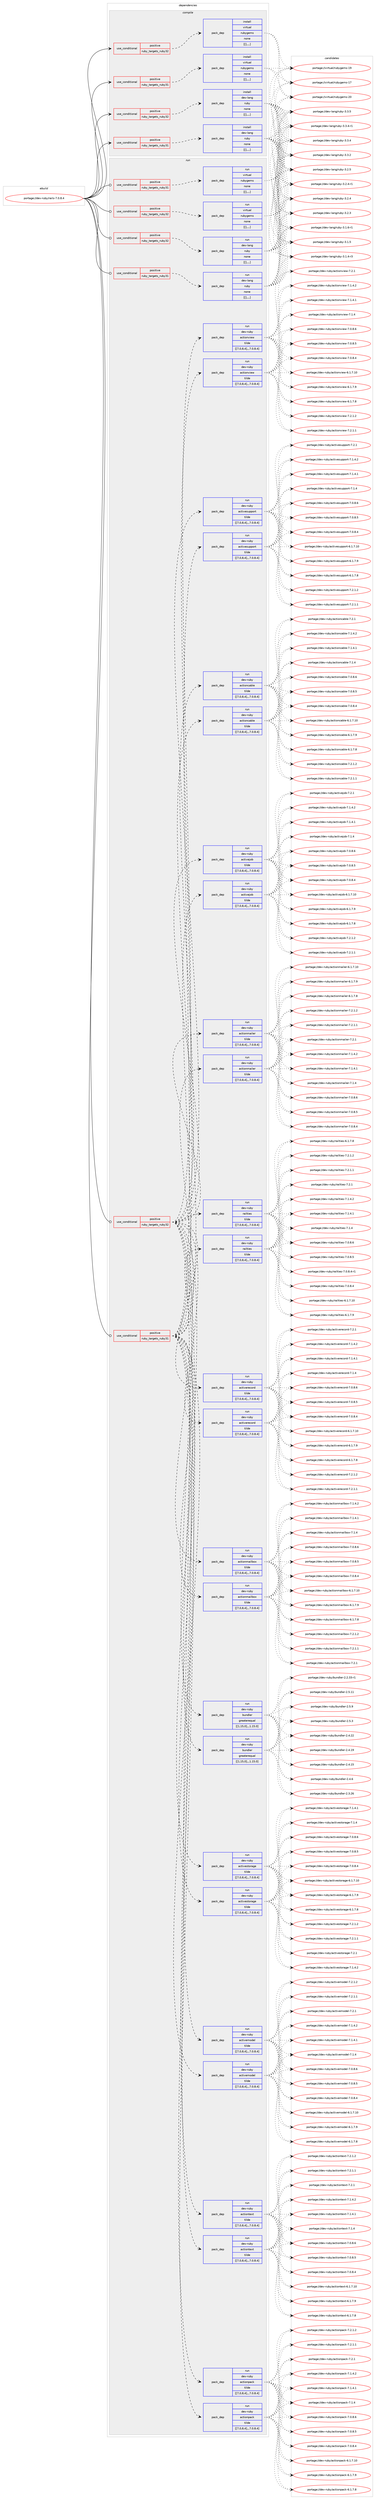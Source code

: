 digraph prolog {

# *************
# Graph options
# *************

newrank=true;
concentrate=true;
compound=true;
graph [rankdir=LR,fontname=Helvetica,fontsize=10,ranksep=1.5];#, ranksep=2.5, nodesep=0.2];
edge  [arrowhead=vee];
node  [fontname=Helvetica,fontsize=10];

# **********
# The ebuild
# **********

subgraph cluster_leftcol {
color=gray;
label=<<i>ebuild</i>>;
id [label="portage://dev-ruby/rails-7.0.8.4", color=red, width=4, href="../dev-ruby/rails-7.0.8.4.svg"];
}

# ****************
# The dependencies
# ****************

subgraph cluster_midcol {
color=gray;
label=<<i>dependencies</i>>;
subgraph cluster_compile {
fillcolor="#eeeeee";
style=filled;
label=<<i>compile</i>>;
subgraph cond57489 {
dependency206560 [label=<<TABLE BORDER="0" CELLBORDER="1" CELLSPACING="0" CELLPADDING="4"><TR><TD ROWSPAN="3" CELLPADDING="10">use_conditional</TD></TR><TR><TD>positive</TD></TR><TR><TD>ruby_targets_ruby31</TD></TR></TABLE>>, shape=none, color=red];
subgraph pack147710 {
dependency206713 [label=<<TABLE BORDER="0" CELLBORDER="1" CELLSPACING="0" CELLPADDING="4" WIDTH="220"><TR><TD ROWSPAN="6" CELLPADDING="30">pack_dep</TD></TR><TR><TD WIDTH="110">install</TD></TR><TR><TD>dev-lang</TD></TR><TR><TD>ruby</TD></TR><TR><TD>none</TD></TR><TR><TD>[[],,,,]</TD></TR></TABLE>>, shape=none, color=blue];
}
dependency206560:e -> dependency206713:w [weight=20,style="dashed",arrowhead="vee"];
}
id:e -> dependency206560:w [weight=20,style="solid",arrowhead="vee"];
subgraph cond57576 {
dependency206762 [label=<<TABLE BORDER="0" CELLBORDER="1" CELLSPACING="0" CELLPADDING="4"><TR><TD ROWSPAN="3" CELLPADDING="10">use_conditional</TD></TR><TR><TD>positive</TD></TR><TR><TD>ruby_targets_ruby31</TD></TR></TABLE>>, shape=none, color=red];
subgraph pack147747 {
dependency206826 [label=<<TABLE BORDER="0" CELLBORDER="1" CELLSPACING="0" CELLPADDING="4" WIDTH="220"><TR><TD ROWSPAN="6" CELLPADDING="30">pack_dep</TD></TR><TR><TD WIDTH="110">install</TD></TR><TR><TD>virtual</TD></TR><TR><TD>rubygems</TD></TR><TR><TD>none</TD></TR><TR><TD>[[],,,,]</TD></TR></TABLE>>, shape=none, color=blue];
}
dependency206762:e -> dependency206826:w [weight=20,style="dashed",arrowhead="vee"];
}
id:e -> dependency206762:w [weight=20,style="solid",arrowhead="vee"];
subgraph cond57625 {
dependency206845 [label=<<TABLE BORDER="0" CELLBORDER="1" CELLSPACING="0" CELLPADDING="4"><TR><TD ROWSPAN="3" CELLPADDING="10">use_conditional</TD></TR><TR><TD>positive</TD></TR><TR><TD>ruby_targets_ruby32</TD></TR></TABLE>>, shape=none, color=red];
subgraph pack147783 {
dependency206870 [label=<<TABLE BORDER="0" CELLBORDER="1" CELLSPACING="0" CELLPADDING="4" WIDTH="220"><TR><TD ROWSPAN="6" CELLPADDING="30">pack_dep</TD></TR><TR><TD WIDTH="110">install</TD></TR><TR><TD>dev-lang</TD></TR><TR><TD>ruby</TD></TR><TR><TD>none</TD></TR><TR><TD>[[],,,,]</TD></TR></TABLE>>, shape=none, color=blue];
}
dependency206845:e -> dependency206870:w [weight=20,style="dashed",arrowhead="vee"];
}
id:e -> dependency206845:w [weight=20,style="solid",arrowhead="vee"];
subgraph cond57645 {
dependency206893 [label=<<TABLE BORDER="0" CELLBORDER="1" CELLSPACING="0" CELLPADDING="4"><TR><TD ROWSPAN="3" CELLPADDING="10">use_conditional</TD></TR><TR><TD>positive</TD></TR><TR><TD>ruby_targets_ruby32</TD></TR></TABLE>>, shape=none, color=red];
subgraph pack147823 {
dependency206950 [label=<<TABLE BORDER="0" CELLBORDER="1" CELLSPACING="0" CELLPADDING="4" WIDTH="220"><TR><TD ROWSPAN="6" CELLPADDING="30">pack_dep</TD></TR><TR><TD WIDTH="110">install</TD></TR><TR><TD>virtual</TD></TR><TR><TD>rubygems</TD></TR><TR><TD>none</TD></TR><TR><TD>[[],,,,]</TD></TR></TABLE>>, shape=none, color=blue];
}
dependency206893:e -> dependency206950:w [weight=20,style="dashed",arrowhead="vee"];
}
id:e -> dependency206893:w [weight=20,style="solid",arrowhead="vee"];
}
subgraph cluster_compileandrun {
fillcolor="#eeeeee";
style=filled;
label=<<i>compile and run</i>>;
}
subgraph cluster_run {
fillcolor="#eeeeee";
style=filled;
label=<<i>run</i>>;
subgraph cond57716 {
dependency207058 [label=<<TABLE BORDER="0" CELLBORDER="1" CELLSPACING="0" CELLPADDING="4"><TR><TD ROWSPAN="3" CELLPADDING="10">use_conditional</TD></TR><TR><TD>positive</TD></TR><TR><TD>ruby_targets_ruby31</TD></TR></TABLE>>, shape=none, color=red];
subgraph pack147900 {
dependency207065 [label=<<TABLE BORDER="0" CELLBORDER="1" CELLSPACING="0" CELLPADDING="4" WIDTH="220"><TR><TD ROWSPAN="6" CELLPADDING="30">pack_dep</TD></TR><TR><TD WIDTH="110">run</TD></TR><TR><TD>dev-lang</TD></TR><TR><TD>ruby</TD></TR><TR><TD>none</TD></TR><TR><TD>[[],,,,]</TD></TR></TABLE>>, shape=none, color=blue];
}
dependency207058:e -> dependency207065:w [weight=20,style="dashed",arrowhead="vee"];
}
id:e -> dependency207058:w [weight=20,style="solid",arrowhead="odot"];
subgraph cond57720 {
dependency207072 [label=<<TABLE BORDER="0" CELLBORDER="1" CELLSPACING="0" CELLPADDING="4"><TR><TD ROWSPAN="3" CELLPADDING="10">use_conditional</TD></TR><TR><TD>positive</TD></TR><TR><TD>ruby_targets_ruby31</TD></TR></TABLE>>, shape=none, color=red];
subgraph pack147926 {
dependency207118 [label=<<TABLE BORDER="0" CELLBORDER="1" CELLSPACING="0" CELLPADDING="4" WIDTH="220"><TR><TD ROWSPAN="6" CELLPADDING="30">pack_dep</TD></TR><TR><TD WIDTH="110">run</TD></TR><TR><TD>dev-ruby</TD></TR><TR><TD>actioncable</TD></TR><TR><TD>tilde</TD></TR><TR><TD>[[7,0,8,4],,,7.0.8.4]</TD></TR></TABLE>>, shape=none, color=blue];
}
dependency207072:e -> dependency207118:w [weight=20,style="dashed",arrowhead="vee"];
subgraph pack147948 {
dependency207141 [label=<<TABLE BORDER="0" CELLBORDER="1" CELLSPACING="0" CELLPADDING="4" WIDTH="220"><TR><TD ROWSPAN="6" CELLPADDING="30">pack_dep</TD></TR><TR><TD WIDTH="110">run</TD></TR><TR><TD>dev-ruby</TD></TR><TR><TD>actionmailbox</TD></TR><TR><TD>tilde</TD></TR><TR><TD>[[7,0,8,4],,,7.0.8.4]</TD></TR></TABLE>>, shape=none, color=blue];
}
dependency207072:e -> dependency207141:w [weight=20,style="dashed",arrowhead="vee"];
subgraph pack147954 {
dependency207168 [label=<<TABLE BORDER="0" CELLBORDER="1" CELLSPACING="0" CELLPADDING="4" WIDTH="220"><TR><TD ROWSPAN="6" CELLPADDING="30">pack_dep</TD></TR><TR><TD WIDTH="110">run</TD></TR><TR><TD>dev-ruby</TD></TR><TR><TD>actionmailer</TD></TR><TR><TD>tilde</TD></TR><TR><TD>[[7,0,8,4],,,7.0.8.4]</TD></TR></TABLE>>, shape=none, color=blue];
}
dependency207072:e -> dependency207168:w [weight=20,style="dashed",arrowhead="vee"];
subgraph pack147971 {
dependency207218 [label=<<TABLE BORDER="0" CELLBORDER="1" CELLSPACING="0" CELLPADDING="4" WIDTH="220"><TR><TD ROWSPAN="6" CELLPADDING="30">pack_dep</TD></TR><TR><TD WIDTH="110">run</TD></TR><TR><TD>dev-ruby</TD></TR><TR><TD>actionpack</TD></TR><TR><TD>tilde</TD></TR><TR><TD>[[7,0,8,4],,,7.0.8.4]</TD></TR></TABLE>>, shape=none, color=blue];
}
dependency207072:e -> dependency207218:w [weight=20,style="dashed",arrowhead="vee"];
subgraph pack148103 {
dependency207380 [label=<<TABLE BORDER="0" CELLBORDER="1" CELLSPACING="0" CELLPADDING="4" WIDTH="220"><TR><TD ROWSPAN="6" CELLPADDING="30">pack_dep</TD></TR><TR><TD WIDTH="110">run</TD></TR><TR><TD>dev-ruby</TD></TR><TR><TD>actiontext</TD></TR><TR><TD>tilde</TD></TR><TR><TD>[[7,0,8,4],,,7.0.8.4]</TD></TR></TABLE>>, shape=none, color=blue];
}
dependency207072:e -> dependency207380:w [weight=20,style="dashed",arrowhead="vee"];
subgraph pack148131 {
dependency207437 [label=<<TABLE BORDER="0" CELLBORDER="1" CELLSPACING="0" CELLPADDING="4" WIDTH="220"><TR><TD ROWSPAN="6" CELLPADDING="30">pack_dep</TD></TR><TR><TD WIDTH="110">run</TD></TR><TR><TD>dev-ruby</TD></TR><TR><TD>actionview</TD></TR><TR><TD>tilde</TD></TR><TR><TD>[[7,0,8,4],,,7.0.8.4]</TD></TR></TABLE>>, shape=none, color=blue];
}
dependency207072:e -> dependency207437:w [weight=20,style="dashed",arrowhead="vee"];
subgraph pack148146 {
dependency207474 [label=<<TABLE BORDER="0" CELLBORDER="1" CELLSPACING="0" CELLPADDING="4" WIDTH="220"><TR><TD ROWSPAN="6" CELLPADDING="30">pack_dep</TD></TR><TR><TD WIDTH="110">run</TD></TR><TR><TD>dev-ruby</TD></TR><TR><TD>activejob</TD></TR><TR><TD>tilde</TD></TR><TR><TD>[[7,0,8,4],,,7.0.8.4]</TD></TR></TABLE>>, shape=none, color=blue];
}
dependency207072:e -> dependency207474:w [weight=20,style="dashed",arrowhead="vee"];
subgraph pack148171 {
dependency207498 [label=<<TABLE BORDER="0" CELLBORDER="1" CELLSPACING="0" CELLPADDING="4" WIDTH="220"><TR><TD ROWSPAN="6" CELLPADDING="30">pack_dep</TD></TR><TR><TD WIDTH="110">run</TD></TR><TR><TD>dev-ruby</TD></TR><TR><TD>activemodel</TD></TR><TR><TD>tilde</TD></TR><TR><TD>[[7,0,8,4],,,7.0.8.4]</TD></TR></TABLE>>, shape=none, color=blue];
}
dependency207072:e -> dependency207498:w [weight=20,style="dashed",arrowhead="vee"];
subgraph pack148197 {
dependency207516 [label=<<TABLE BORDER="0" CELLBORDER="1" CELLSPACING="0" CELLPADDING="4" WIDTH="220"><TR><TD ROWSPAN="6" CELLPADDING="30">pack_dep</TD></TR><TR><TD WIDTH="110">run</TD></TR><TR><TD>dev-ruby</TD></TR><TR><TD>activerecord</TD></TR><TR><TD>tilde</TD></TR><TR><TD>[[7,0,8,4],,,7.0.8.4]</TD></TR></TABLE>>, shape=none, color=blue];
}
dependency207072:e -> dependency207516:w [weight=20,style="dashed",arrowhead="vee"];
subgraph pack148200 {
dependency207589 [label=<<TABLE BORDER="0" CELLBORDER="1" CELLSPACING="0" CELLPADDING="4" WIDTH="220"><TR><TD ROWSPAN="6" CELLPADDING="30">pack_dep</TD></TR><TR><TD WIDTH="110">run</TD></TR><TR><TD>dev-ruby</TD></TR><TR><TD>activestorage</TD></TR><TR><TD>tilde</TD></TR><TR><TD>[[7,0,8,4],,,7.0.8.4]</TD></TR></TABLE>>, shape=none, color=blue];
}
dependency207072:e -> dependency207589:w [weight=20,style="dashed",arrowhead="vee"];
subgraph pack148244 {
dependency207596 [label=<<TABLE BORDER="0" CELLBORDER="1" CELLSPACING="0" CELLPADDING="4" WIDTH="220"><TR><TD ROWSPAN="6" CELLPADDING="30">pack_dep</TD></TR><TR><TD WIDTH="110">run</TD></TR><TR><TD>dev-ruby</TD></TR><TR><TD>activesupport</TD></TR><TR><TD>tilde</TD></TR><TR><TD>[[7,0,8,4],,,7.0.8.4]</TD></TR></TABLE>>, shape=none, color=blue];
}
dependency207072:e -> dependency207596:w [weight=20,style="dashed",arrowhead="vee"];
subgraph pack148249 {
dependency207604 [label=<<TABLE BORDER="0" CELLBORDER="1" CELLSPACING="0" CELLPADDING="4" WIDTH="220"><TR><TD ROWSPAN="6" CELLPADDING="30">pack_dep</TD></TR><TR><TD WIDTH="110">run</TD></TR><TR><TD>dev-ruby</TD></TR><TR><TD>railties</TD></TR><TR><TD>tilde</TD></TR><TR><TD>[[7,0,8,4],,,7.0.8.4]</TD></TR></TABLE>>, shape=none, color=blue];
}
dependency207072:e -> dependency207604:w [weight=20,style="dashed",arrowhead="vee"];
subgraph pack148267 {
dependency207625 [label=<<TABLE BORDER="0" CELLBORDER="1" CELLSPACING="0" CELLPADDING="4" WIDTH="220"><TR><TD ROWSPAN="6" CELLPADDING="30">pack_dep</TD></TR><TR><TD WIDTH="110">run</TD></TR><TR><TD>dev-ruby</TD></TR><TR><TD>bundler</TD></TR><TR><TD>greaterequal</TD></TR><TR><TD>[[1,15,0],,,1.15.0]</TD></TR></TABLE>>, shape=none, color=blue];
}
dependency207072:e -> dependency207625:w [weight=20,style="dashed",arrowhead="vee"];
}
id:e -> dependency207072:w [weight=20,style="solid",arrowhead="odot"];
subgraph cond57917 {
dependency207631 [label=<<TABLE BORDER="0" CELLBORDER="1" CELLSPACING="0" CELLPADDING="4"><TR><TD ROWSPAN="3" CELLPADDING="10">use_conditional</TD></TR><TR><TD>positive</TD></TR><TR><TD>ruby_targets_ruby31</TD></TR></TABLE>>, shape=none, color=red];
subgraph pack148296 {
dependency207674 [label=<<TABLE BORDER="0" CELLBORDER="1" CELLSPACING="0" CELLPADDING="4" WIDTH="220"><TR><TD ROWSPAN="6" CELLPADDING="30">pack_dep</TD></TR><TR><TD WIDTH="110">run</TD></TR><TR><TD>virtual</TD></TR><TR><TD>rubygems</TD></TR><TR><TD>none</TD></TR><TR><TD>[[],,,,]</TD></TR></TABLE>>, shape=none, color=blue];
}
dependency207631:e -> dependency207674:w [weight=20,style="dashed",arrowhead="vee"];
}
id:e -> dependency207631:w [weight=20,style="solid",arrowhead="odot"];
subgraph cond57947 {
dependency207719 [label=<<TABLE BORDER="0" CELLBORDER="1" CELLSPACING="0" CELLPADDING="4"><TR><TD ROWSPAN="3" CELLPADDING="10">use_conditional</TD></TR><TR><TD>positive</TD></TR><TR><TD>ruby_targets_ruby32</TD></TR></TABLE>>, shape=none, color=red];
subgraph pack148323 {
dependency207765 [label=<<TABLE BORDER="0" CELLBORDER="1" CELLSPACING="0" CELLPADDING="4" WIDTH="220"><TR><TD ROWSPAN="6" CELLPADDING="30">pack_dep</TD></TR><TR><TD WIDTH="110">run</TD></TR><TR><TD>dev-lang</TD></TR><TR><TD>ruby</TD></TR><TR><TD>none</TD></TR><TR><TD>[[],,,,]</TD></TR></TABLE>>, shape=none, color=blue];
}
dependency207719:e -> dependency207765:w [weight=20,style="dashed",arrowhead="vee"];
}
id:e -> dependency207719:w [weight=20,style="solid",arrowhead="odot"];
subgraph cond57970 {
dependency207800 [label=<<TABLE BORDER="0" CELLBORDER="1" CELLSPACING="0" CELLPADDING="4"><TR><TD ROWSPAN="3" CELLPADDING="10">use_conditional</TD></TR><TR><TD>positive</TD></TR><TR><TD>ruby_targets_ruby32</TD></TR></TABLE>>, shape=none, color=red];
subgraph pack148378 {
dependency207857 [label=<<TABLE BORDER="0" CELLBORDER="1" CELLSPACING="0" CELLPADDING="4" WIDTH="220"><TR><TD ROWSPAN="6" CELLPADDING="30">pack_dep</TD></TR><TR><TD WIDTH="110">run</TD></TR><TR><TD>dev-ruby</TD></TR><TR><TD>actioncable</TD></TR><TR><TD>tilde</TD></TR><TR><TD>[[7,0,8,4],,,7.0.8.4]</TD></TR></TABLE>>, shape=none, color=blue];
}
dependency207800:e -> dependency207857:w [weight=20,style="dashed",arrowhead="vee"];
subgraph pack148416 {
dependency207861 [label=<<TABLE BORDER="0" CELLBORDER="1" CELLSPACING="0" CELLPADDING="4" WIDTH="220"><TR><TD ROWSPAN="6" CELLPADDING="30">pack_dep</TD></TR><TR><TD WIDTH="110">run</TD></TR><TR><TD>dev-ruby</TD></TR><TR><TD>actionmailbox</TD></TR><TR><TD>tilde</TD></TR><TR><TD>[[7,0,8,4],,,7.0.8.4]</TD></TR></TABLE>>, shape=none, color=blue];
}
dependency207800:e -> dependency207861:w [weight=20,style="dashed",arrowhead="vee"];
subgraph pack148420 {
dependency207885 [label=<<TABLE BORDER="0" CELLBORDER="1" CELLSPACING="0" CELLPADDING="4" WIDTH="220"><TR><TD ROWSPAN="6" CELLPADDING="30">pack_dep</TD></TR><TR><TD WIDTH="110">run</TD></TR><TR><TD>dev-ruby</TD></TR><TR><TD>actionmailer</TD></TR><TR><TD>tilde</TD></TR><TR><TD>[[7,0,8,4],,,7.0.8.4]</TD></TR></TABLE>>, shape=none, color=blue];
}
dependency207800:e -> dependency207885:w [weight=20,style="dashed",arrowhead="vee"];
subgraph pack148437 {
dependency207992 [label=<<TABLE BORDER="0" CELLBORDER="1" CELLSPACING="0" CELLPADDING="4" WIDTH="220"><TR><TD ROWSPAN="6" CELLPADDING="30">pack_dep</TD></TR><TR><TD WIDTH="110">run</TD></TR><TR><TD>dev-ruby</TD></TR><TR><TD>actionpack</TD></TR><TR><TD>tilde</TD></TR><TR><TD>[[7,0,8,4],,,7.0.8.4]</TD></TR></TABLE>>, shape=none, color=blue];
}
dependency207800:e -> dependency207992:w [weight=20,style="dashed",arrowhead="vee"];
subgraph pack148525 {
dependency208019 [label=<<TABLE BORDER="0" CELLBORDER="1" CELLSPACING="0" CELLPADDING="4" WIDTH="220"><TR><TD ROWSPAN="6" CELLPADDING="30">pack_dep</TD></TR><TR><TD WIDTH="110">run</TD></TR><TR><TD>dev-ruby</TD></TR><TR><TD>actiontext</TD></TR><TR><TD>tilde</TD></TR><TR><TD>[[7,0,8,4],,,7.0.8.4]</TD></TR></TABLE>>, shape=none, color=blue];
}
dependency207800:e -> dependency208019:w [weight=20,style="dashed",arrowhead="vee"];
subgraph pack148543 {
dependency208051 [label=<<TABLE BORDER="0" CELLBORDER="1" CELLSPACING="0" CELLPADDING="4" WIDTH="220"><TR><TD ROWSPAN="6" CELLPADDING="30">pack_dep</TD></TR><TR><TD WIDTH="110">run</TD></TR><TR><TD>dev-ruby</TD></TR><TR><TD>actionview</TD></TR><TR><TD>tilde</TD></TR><TR><TD>[[7,0,8,4],,,7.0.8.4]</TD></TR></TABLE>>, shape=none, color=blue];
}
dependency207800:e -> dependency208051:w [weight=20,style="dashed",arrowhead="vee"];
subgraph pack148544 {
dependency208076 [label=<<TABLE BORDER="0" CELLBORDER="1" CELLSPACING="0" CELLPADDING="4" WIDTH="220"><TR><TD ROWSPAN="6" CELLPADDING="30">pack_dep</TD></TR><TR><TD WIDTH="110">run</TD></TR><TR><TD>dev-ruby</TD></TR><TR><TD>activejob</TD></TR><TR><TD>tilde</TD></TR><TR><TD>[[7,0,8,4],,,7.0.8.4]</TD></TR></TABLE>>, shape=none, color=blue];
}
dependency207800:e -> dependency208076:w [weight=20,style="dashed",arrowhead="vee"];
subgraph pack148597 {
dependency208203 [label=<<TABLE BORDER="0" CELLBORDER="1" CELLSPACING="0" CELLPADDING="4" WIDTH="220"><TR><TD ROWSPAN="6" CELLPADDING="30">pack_dep</TD></TR><TR><TD WIDTH="110">run</TD></TR><TR><TD>dev-ruby</TD></TR><TR><TD>activemodel</TD></TR><TR><TD>tilde</TD></TR><TR><TD>[[7,0,8,4],,,7.0.8.4]</TD></TR></TABLE>>, shape=none, color=blue];
}
dependency207800:e -> dependency208203:w [weight=20,style="dashed",arrowhead="vee"];
subgraph pack148644 {
dependency208209 [label=<<TABLE BORDER="0" CELLBORDER="1" CELLSPACING="0" CELLPADDING="4" WIDTH="220"><TR><TD ROWSPAN="6" CELLPADDING="30">pack_dep</TD></TR><TR><TD WIDTH="110">run</TD></TR><TR><TD>dev-ruby</TD></TR><TR><TD>activerecord</TD></TR><TR><TD>tilde</TD></TR><TR><TD>[[7,0,8,4],,,7.0.8.4]</TD></TR></TABLE>>, shape=none, color=blue];
}
dependency207800:e -> dependency208209:w [weight=20,style="dashed",arrowhead="vee"];
subgraph pack148649 {
dependency208212 [label=<<TABLE BORDER="0" CELLBORDER="1" CELLSPACING="0" CELLPADDING="4" WIDTH="220"><TR><TD ROWSPAN="6" CELLPADDING="30">pack_dep</TD></TR><TR><TD WIDTH="110">run</TD></TR><TR><TD>dev-ruby</TD></TR><TR><TD>activestorage</TD></TR><TR><TD>tilde</TD></TR><TR><TD>[[7,0,8,4],,,7.0.8.4]</TD></TR></TABLE>>, shape=none, color=blue];
}
dependency207800:e -> dependency208212:w [weight=20,style="dashed",arrowhead="vee"];
subgraph pack148652 {
dependency208217 [label=<<TABLE BORDER="0" CELLBORDER="1" CELLSPACING="0" CELLPADDING="4" WIDTH="220"><TR><TD ROWSPAN="6" CELLPADDING="30">pack_dep</TD></TR><TR><TD WIDTH="110">run</TD></TR><TR><TD>dev-ruby</TD></TR><TR><TD>activesupport</TD></TR><TR><TD>tilde</TD></TR><TR><TD>[[7,0,8,4],,,7.0.8.4]</TD></TR></TABLE>>, shape=none, color=blue];
}
dependency207800:e -> dependency208217:w [weight=20,style="dashed",arrowhead="vee"];
subgraph pack148656 {
dependency208222 [label=<<TABLE BORDER="0" CELLBORDER="1" CELLSPACING="0" CELLPADDING="4" WIDTH="220"><TR><TD ROWSPAN="6" CELLPADDING="30">pack_dep</TD></TR><TR><TD WIDTH="110">run</TD></TR><TR><TD>dev-ruby</TD></TR><TR><TD>railties</TD></TR><TR><TD>tilde</TD></TR><TR><TD>[[7,0,8,4],,,7.0.8.4]</TD></TR></TABLE>>, shape=none, color=blue];
}
dependency207800:e -> dependency208222:w [weight=20,style="dashed",arrowhead="vee"];
subgraph pack148683 {
dependency208265 [label=<<TABLE BORDER="0" CELLBORDER="1" CELLSPACING="0" CELLPADDING="4" WIDTH="220"><TR><TD ROWSPAN="6" CELLPADDING="30">pack_dep</TD></TR><TR><TD WIDTH="110">run</TD></TR><TR><TD>dev-ruby</TD></TR><TR><TD>bundler</TD></TR><TR><TD>greaterequal</TD></TR><TR><TD>[[1,15,0],,,1.15.0]</TD></TR></TABLE>>, shape=none, color=blue];
}
dependency207800:e -> dependency208265:w [weight=20,style="dashed",arrowhead="vee"];
}
id:e -> dependency207800:w [weight=20,style="solid",arrowhead="odot"];
subgraph cond58167 {
dependency208350 [label=<<TABLE BORDER="0" CELLBORDER="1" CELLSPACING="0" CELLPADDING="4"><TR><TD ROWSPAN="3" CELLPADDING="10">use_conditional</TD></TR><TR><TD>positive</TD></TR><TR><TD>ruby_targets_ruby32</TD></TR></TABLE>>, shape=none, color=red];
subgraph pack148739 {
dependency208372 [label=<<TABLE BORDER="0" CELLBORDER="1" CELLSPACING="0" CELLPADDING="4" WIDTH="220"><TR><TD ROWSPAN="6" CELLPADDING="30">pack_dep</TD></TR><TR><TD WIDTH="110">run</TD></TR><TR><TD>virtual</TD></TR><TR><TD>rubygems</TD></TR><TR><TD>none</TD></TR><TR><TD>[[],,,,]</TD></TR></TABLE>>, shape=none, color=blue];
}
dependency208350:e -> dependency208372:w [weight=20,style="dashed",arrowhead="vee"];
}
id:e -> dependency208350:w [weight=20,style="solid",arrowhead="odot"];
}
}

# **************
# The candidates
# **************

subgraph cluster_choices {
rank=same;
color=gray;
label=<<i>candidates</i>>;

subgraph choice147897 {
color=black;
nodesep=1;
choice10010111845108971101034711411798121455146514653 [label="portage://dev-lang/ruby-3.3.5", color=red, width=4,href="../dev-lang/ruby-3.3.5.svg"];
choice100101118451089711010347114117981214551465146524511449 [label="portage://dev-lang/ruby-3.3.4-r1", color=red, width=4,href="../dev-lang/ruby-3.3.4-r1.svg"];
choice10010111845108971101034711411798121455146514652 [label="portage://dev-lang/ruby-3.3.4", color=red, width=4,href="../dev-lang/ruby-3.3.4.svg"];
choice10010111845108971101034711411798121455146514650 [label="portage://dev-lang/ruby-3.3.2", color=red, width=4,href="../dev-lang/ruby-3.3.2.svg"];
choice10010111845108971101034711411798121455146504653 [label="portage://dev-lang/ruby-3.2.5", color=red, width=4,href="../dev-lang/ruby-3.2.5.svg"];
choice100101118451089711010347114117981214551465046524511449 [label="portage://dev-lang/ruby-3.2.4-r1", color=red, width=4,href="../dev-lang/ruby-3.2.4-r1.svg"];
choice10010111845108971101034711411798121455146504652 [label="portage://dev-lang/ruby-3.2.4", color=red, width=4,href="../dev-lang/ruby-3.2.4.svg"];
choice10010111845108971101034711411798121455146504651 [label="portage://dev-lang/ruby-3.2.3", color=red, width=4,href="../dev-lang/ruby-3.2.3.svg"];
choice100101118451089711010347114117981214551464946544511449 [label="portage://dev-lang/ruby-3.1.6-r1", color=red, width=4,href="../dev-lang/ruby-3.1.6-r1.svg"];
choice10010111845108971101034711411798121455146494653 [label="portage://dev-lang/ruby-3.1.5", color=red, width=4,href="../dev-lang/ruby-3.1.5.svg"];
choice100101118451089711010347114117981214551464946524511451 [label="portage://dev-lang/ruby-3.1.4-r3", color=red, width=4,href="../dev-lang/ruby-3.1.4-r3.svg"];
dependency206713:e -> choice10010111845108971101034711411798121455146514653:w [style=dotted,weight="100"];
dependency206713:e -> choice100101118451089711010347114117981214551465146524511449:w [style=dotted,weight="100"];
dependency206713:e -> choice10010111845108971101034711411798121455146514652:w [style=dotted,weight="100"];
dependency206713:e -> choice10010111845108971101034711411798121455146514650:w [style=dotted,weight="100"];
dependency206713:e -> choice10010111845108971101034711411798121455146504653:w [style=dotted,weight="100"];
dependency206713:e -> choice100101118451089711010347114117981214551465046524511449:w [style=dotted,weight="100"];
dependency206713:e -> choice10010111845108971101034711411798121455146504652:w [style=dotted,weight="100"];
dependency206713:e -> choice10010111845108971101034711411798121455146504651:w [style=dotted,weight="100"];
dependency206713:e -> choice100101118451089711010347114117981214551464946544511449:w [style=dotted,weight="100"];
dependency206713:e -> choice10010111845108971101034711411798121455146494653:w [style=dotted,weight="100"];
dependency206713:e -> choice100101118451089711010347114117981214551464946524511451:w [style=dotted,weight="100"];
}
subgraph choice147907 {
color=black;
nodesep=1;
choice118105114116117971084711411798121103101109115455048 [label="portage://virtual/rubygems-20", color=red, width=4,href="../virtual/rubygems-20.svg"];
choice118105114116117971084711411798121103101109115454957 [label="portage://virtual/rubygems-19", color=red, width=4,href="../virtual/rubygems-19.svg"];
choice118105114116117971084711411798121103101109115454955 [label="portage://virtual/rubygems-17", color=red, width=4,href="../virtual/rubygems-17.svg"];
dependency206826:e -> choice118105114116117971084711411798121103101109115455048:w [style=dotted,weight="100"];
dependency206826:e -> choice118105114116117971084711411798121103101109115454957:w [style=dotted,weight="100"];
dependency206826:e -> choice118105114116117971084711411798121103101109115454955:w [style=dotted,weight="100"];
}
subgraph choice147919 {
color=black;
nodesep=1;
choice10010111845108971101034711411798121455146514653 [label="portage://dev-lang/ruby-3.3.5", color=red, width=4,href="../dev-lang/ruby-3.3.5.svg"];
choice100101118451089711010347114117981214551465146524511449 [label="portage://dev-lang/ruby-3.3.4-r1", color=red, width=4,href="../dev-lang/ruby-3.3.4-r1.svg"];
choice10010111845108971101034711411798121455146514652 [label="portage://dev-lang/ruby-3.3.4", color=red, width=4,href="../dev-lang/ruby-3.3.4.svg"];
choice10010111845108971101034711411798121455146514650 [label="portage://dev-lang/ruby-3.3.2", color=red, width=4,href="../dev-lang/ruby-3.3.2.svg"];
choice10010111845108971101034711411798121455146504653 [label="portage://dev-lang/ruby-3.2.5", color=red, width=4,href="../dev-lang/ruby-3.2.5.svg"];
choice100101118451089711010347114117981214551465046524511449 [label="portage://dev-lang/ruby-3.2.4-r1", color=red, width=4,href="../dev-lang/ruby-3.2.4-r1.svg"];
choice10010111845108971101034711411798121455146504652 [label="portage://dev-lang/ruby-3.2.4", color=red, width=4,href="../dev-lang/ruby-3.2.4.svg"];
choice10010111845108971101034711411798121455146504651 [label="portage://dev-lang/ruby-3.2.3", color=red, width=4,href="../dev-lang/ruby-3.2.3.svg"];
choice100101118451089711010347114117981214551464946544511449 [label="portage://dev-lang/ruby-3.1.6-r1", color=red, width=4,href="../dev-lang/ruby-3.1.6-r1.svg"];
choice10010111845108971101034711411798121455146494653 [label="portage://dev-lang/ruby-3.1.5", color=red, width=4,href="../dev-lang/ruby-3.1.5.svg"];
choice100101118451089711010347114117981214551464946524511451 [label="portage://dev-lang/ruby-3.1.4-r3", color=red, width=4,href="../dev-lang/ruby-3.1.4-r3.svg"];
dependency206870:e -> choice10010111845108971101034711411798121455146514653:w [style=dotted,weight="100"];
dependency206870:e -> choice100101118451089711010347114117981214551465146524511449:w [style=dotted,weight="100"];
dependency206870:e -> choice10010111845108971101034711411798121455146514652:w [style=dotted,weight="100"];
dependency206870:e -> choice10010111845108971101034711411798121455146514650:w [style=dotted,weight="100"];
dependency206870:e -> choice10010111845108971101034711411798121455146504653:w [style=dotted,weight="100"];
dependency206870:e -> choice100101118451089711010347114117981214551465046524511449:w [style=dotted,weight="100"];
dependency206870:e -> choice10010111845108971101034711411798121455146504652:w [style=dotted,weight="100"];
dependency206870:e -> choice10010111845108971101034711411798121455146504651:w [style=dotted,weight="100"];
dependency206870:e -> choice100101118451089711010347114117981214551464946544511449:w [style=dotted,weight="100"];
dependency206870:e -> choice10010111845108971101034711411798121455146494653:w [style=dotted,weight="100"];
dependency206870:e -> choice100101118451089711010347114117981214551464946524511451:w [style=dotted,weight="100"];
}
subgraph choice147924 {
color=black;
nodesep=1;
choice118105114116117971084711411798121103101109115455048 [label="portage://virtual/rubygems-20", color=red, width=4,href="../virtual/rubygems-20.svg"];
choice118105114116117971084711411798121103101109115454957 [label="portage://virtual/rubygems-19", color=red, width=4,href="../virtual/rubygems-19.svg"];
choice118105114116117971084711411798121103101109115454955 [label="portage://virtual/rubygems-17", color=red, width=4,href="../virtual/rubygems-17.svg"];
dependency206950:e -> choice118105114116117971084711411798121103101109115455048:w [style=dotted,weight="100"];
dependency206950:e -> choice118105114116117971084711411798121103101109115454957:w [style=dotted,weight="100"];
dependency206950:e -> choice118105114116117971084711411798121103101109115454955:w [style=dotted,weight="100"];
}
subgraph choice147966 {
color=black;
nodesep=1;
choice10010111845108971101034711411798121455146514653 [label="portage://dev-lang/ruby-3.3.5", color=red, width=4,href="../dev-lang/ruby-3.3.5.svg"];
choice100101118451089711010347114117981214551465146524511449 [label="portage://dev-lang/ruby-3.3.4-r1", color=red, width=4,href="../dev-lang/ruby-3.3.4-r1.svg"];
choice10010111845108971101034711411798121455146514652 [label="portage://dev-lang/ruby-3.3.4", color=red, width=4,href="../dev-lang/ruby-3.3.4.svg"];
choice10010111845108971101034711411798121455146514650 [label="portage://dev-lang/ruby-3.3.2", color=red, width=4,href="../dev-lang/ruby-3.3.2.svg"];
choice10010111845108971101034711411798121455146504653 [label="portage://dev-lang/ruby-3.2.5", color=red, width=4,href="../dev-lang/ruby-3.2.5.svg"];
choice100101118451089711010347114117981214551465046524511449 [label="portage://dev-lang/ruby-3.2.4-r1", color=red, width=4,href="../dev-lang/ruby-3.2.4-r1.svg"];
choice10010111845108971101034711411798121455146504652 [label="portage://dev-lang/ruby-3.2.4", color=red, width=4,href="../dev-lang/ruby-3.2.4.svg"];
choice10010111845108971101034711411798121455146504651 [label="portage://dev-lang/ruby-3.2.3", color=red, width=4,href="../dev-lang/ruby-3.2.3.svg"];
choice100101118451089711010347114117981214551464946544511449 [label="portage://dev-lang/ruby-3.1.6-r1", color=red, width=4,href="../dev-lang/ruby-3.1.6-r1.svg"];
choice10010111845108971101034711411798121455146494653 [label="portage://dev-lang/ruby-3.1.5", color=red, width=4,href="../dev-lang/ruby-3.1.5.svg"];
choice100101118451089711010347114117981214551464946524511451 [label="portage://dev-lang/ruby-3.1.4-r3", color=red, width=4,href="../dev-lang/ruby-3.1.4-r3.svg"];
dependency207065:e -> choice10010111845108971101034711411798121455146514653:w [style=dotted,weight="100"];
dependency207065:e -> choice100101118451089711010347114117981214551465146524511449:w [style=dotted,weight="100"];
dependency207065:e -> choice10010111845108971101034711411798121455146514652:w [style=dotted,weight="100"];
dependency207065:e -> choice10010111845108971101034711411798121455146514650:w [style=dotted,weight="100"];
dependency207065:e -> choice10010111845108971101034711411798121455146504653:w [style=dotted,weight="100"];
dependency207065:e -> choice100101118451089711010347114117981214551465046524511449:w [style=dotted,weight="100"];
dependency207065:e -> choice10010111845108971101034711411798121455146504652:w [style=dotted,weight="100"];
dependency207065:e -> choice10010111845108971101034711411798121455146504651:w [style=dotted,weight="100"];
dependency207065:e -> choice100101118451089711010347114117981214551464946544511449:w [style=dotted,weight="100"];
dependency207065:e -> choice10010111845108971101034711411798121455146494653:w [style=dotted,weight="100"];
dependency207065:e -> choice100101118451089711010347114117981214551464946524511451:w [style=dotted,weight="100"];
}
subgraph choice148018 {
color=black;
nodesep=1;
choice10010111845114117981214797991161051111109997981081014555465046494650 [label="portage://dev-ruby/actioncable-7.2.1.2", color=red, width=4,href="../dev-ruby/actioncable-7.2.1.2.svg"];
choice10010111845114117981214797991161051111109997981081014555465046494649 [label="portage://dev-ruby/actioncable-7.2.1.1", color=red, width=4,href="../dev-ruby/actioncable-7.2.1.1.svg"];
choice1001011184511411798121479799116105111110999798108101455546504649 [label="portage://dev-ruby/actioncable-7.2.1", color=red, width=4,href="../dev-ruby/actioncable-7.2.1.svg"];
choice10010111845114117981214797991161051111109997981081014555464946524650 [label="portage://dev-ruby/actioncable-7.1.4.2", color=red, width=4,href="../dev-ruby/actioncable-7.1.4.2.svg"];
choice10010111845114117981214797991161051111109997981081014555464946524649 [label="portage://dev-ruby/actioncable-7.1.4.1", color=red, width=4,href="../dev-ruby/actioncable-7.1.4.1.svg"];
choice1001011184511411798121479799116105111110999798108101455546494652 [label="portage://dev-ruby/actioncable-7.1.4", color=red, width=4,href="../dev-ruby/actioncable-7.1.4.svg"];
choice10010111845114117981214797991161051111109997981081014555464846564654 [label="portage://dev-ruby/actioncable-7.0.8.6", color=red, width=4,href="../dev-ruby/actioncable-7.0.8.6.svg"];
choice10010111845114117981214797991161051111109997981081014555464846564653 [label="portage://dev-ruby/actioncable-7.0.8.5", color=red, width=4,href="../dev-ruby/actioncable-7.0.8.5.svg"];
choice10010111845114117981214797991161051111109997981081014555464846564652 [label="portage://dev-ruby/actioncable-7.0.8.4", color=red, width=4,href="../dev-ruby/actioncable-7.0.8.4.svg"];
choice1001011184511411798121479799116105111110999798108101455446494655464948 [label="portage://dev-ruby/actioncable-6.1.7.10", color=red, width=4,href="../dev-ruby/actioncable-6.1.7.10.svg"];
choice10010111845114117981214797991161051111109997981081014554464946554657 [label="portage://dev-ruby/actioncable-6.1.7.9", color=red, width=4,href="../dev-ruby/actioncable-6.1.7.9.svg"];
choice10010111845114117981214797991161051111109997981081014554464946554656 [label="portage://dev-ruby/actioncable-6.1.7.8", color=red, width=4,href="../dev-ruby/actioncable-6.1.7.8.svg"];
dependency207118:e -> choice10010111845114117981214797991161051111109997981081014555465046494650:w [style=dotted,weight="100"];
dependency207118:e -> choice10010111845114117981214797991161051111109997981081014555465046494649:w [style=dotted,weight="100"];
dependency207118:e -> choice1001011184511411798121479799116105111110999798108101455546504649:w [style=dotted,weight="100"];
dependency207118:e -> choice10010111845114117981214797991161051111109997981081014555464946524650:w [style=dotted,weight="100"];
dependency207118:e -> choice10010111845114117981214797991161051111109997981081014555464946524649:w [style=dotted,weight="100"];
dependency207118:e -> choice1001011184511411798121479799116105111110999798108101455546494652:w [style=dotted,weight="100"];
dependency207118:e -> choice10010111845114117981214797991161051111109997981081014555464846564654:w [style=dotted,weight="100"];
dependency207118:e -> choice10010111845114117981214797991161051111109997981081014555464846564653:w [style=dotted,weight="100"];
dependency207118:e -> choice10010111845114117981214797991161051111109997981081014555464846564652:w [style=dotted,weight="100"];
dependency207118:e -> choice1001011184511411798121479799116105111110999798108101455446494655464948:w [style=dotted,weight="100"];
dependency207118:e -> choice10010111845114117981214797991161051111109997981081014554464946554657:w [style=dotted,weight="100"];
dependency207118:e -> choice10010111845114117981214797991161051111109997981081014554464946554656:w [style=dotted,weight="100"];
}
subgraph choice148039 {
color=black;
nodesep=1;
choice100101118451141179812147979911610511111010997105108981111204555465046494650 [label="portage://dev-ruby/actionmailbox-7.2.1.2", color=red, width=4,href="../dev-ruby/actionmailbox-7.2.1.2.svg"];
choice100101118451141179812147979911610511111010997105108981111204555465046494649 [label="portage://dev-ruby/actionmailbox-7.2.1.1", color=red, width=4,href="../dev-ruby/actionmailbox-7.2.1.1.svg"];
choice10010111845114117981214797991161051111101099710510898111120455546504649 [label="portage://dev-ruby/actionmailbox-7.2.1", color=red, width=4,href="../dev-ruby/actionmailbox-7.2.1.svg"];
choice100101118451141179812147979911610511111010997105108981111204555464946524650 [label="portage://dev-ruby/actionmailbox-7.1.4.2", color=red, width=4,href="../dev-ruby/actionmailbox-7.1.4.2.svg"];
choice100101118451141179812147979911610511111010997105108981111204555464946524649 [label="portage://dev-ruby/actionmailbox-7.1.4.1", color=red, width=4,href="../dev-ruby/actionmailbox-7.1.4.1.svg"];
choice10010111845114117981214797991161051111101099710510898111120455546494652 [label="portage://dev-ruby/actionmailbox-7.1.4", color=red, width=4,href="../dev-ruby/actionmailbox-7.1.4.svg"];
choice100101118451141179812147979911610511111010997105108981111204555464846564654 [label="portage://dev-ruby/actionmailbox-7.0.8.6", color=red, width=4,href="../dev-ruby/actionmailbox-7.0.8.6.svg"];
choice100101118451141179812147979911610511111010997105108981111204555464846564653 [label="portage://dev-ruby/actionmailbox-7.0.8.5", color=red, width=4,href="../dev-ruby/actionmailbox-7.0.8.5.svg"];
choice100101118451141179812147979911610511111010997105108981111204555464846564652 [label="portage://dev-ruby/actionmailbox-7.0.8.4", color=red, width=4,href="../dev-ruby/actionmailbox-7.0.8.4.svg"];
choice10010111845114117981214797991161051111101099710510898111120455446494655464948 [label="portage://dev-ruby/actionmailbox-6.1.7.10", color=red, width=4,href="../dev-ruby/actionmailbox-6.1.7.10.svg"];
choice100101118451141179812147979911610511111010997105108981111204554464946554657 [label="portage://dev-ruby/actionmailbox-6.1.7.9", color=red, width=4,href="../dev-ruby/actionmailbox-6.1.7.9.svg"];
choice100101118451141179812147979911610511111010997105108981111204554464946554656 [label="portage://dev-ruby/actionmailbox-6.1.7.8", color=red, width=4,href="../dev-ruby/actionmailbox-6.1.7.8.svg"];
dependency207141:e -> choice100101118451141179812147979911610511111010997105108981111204555465046494650:w [style=dotted,weight="100"];
dependency207141:e -> choice100101118451141179812147979911610511111010997105108981111204555465046494649:w [style=dotted,weight="100"];
dependency207141:e -> choice10010111845114117981214797991161051111101099710510898111120455546504649:w [style=dotted,weight="100"];
dependency207141:e -> choice100101118451141179812147979911610511111010997105108981111204555464946524650:w [style=dotted,weight="100"];
dependency207141:e -> choice100101118451141179812147979911610511111010997105108981111204555464946524649:w [style=dotted,weight="100"];
dependency207141:e -> choice10010111845114117981214797991161051111101099710510898111120455546494652:w [style=dotted,weight="100"];
dependency207141:e -> choice100101118451141179812147979911610511111010997105108981111204555464846564654:w [style=dotted,weight="100"];
dependency207141:e -> choice100101118451141179812147979911610511111010997105108981111204555464846564653:w [style=dotted,weight="100"];
dependency207141:e -> choice100101118451141179812147979911610511111010997105108981111204555464846564652:w [style=dotted,weight="100"];
dependency207141:e -> choice10010111845114117981214797991161051111101099710510898111120455446494655464948:w [style=dotted,weight="100"];
dependency207141:e -> choice100101118451141179812147979911610511111010997105108981111204554464946554657:w [style=dotted,weight="100"];
dependency207141:e -> choice100101118451141179812147979911610511111010997105108981111204554464946554656:w [style=dotted,weight="100"];
}
subgraph choice148084 {
color=black;
nodesep=1;
choice1001011184511411798121479799116105111110109971051081011144555465046494650 [label="portage://dev-ruby/actionmailer-7.2.1.2", color=red, width=4,href="../dev-ruby/actionmailer-7.2.1.2.svg"];
choice1001011184511411798121479799116105111110109971051081011144555465046494649 [label="portage://dev-ruby/actionmailer-7.2.1.1", color=red, width=4,href="../dev-ruby/actionmailer-7.2.1.1.svg"];
choice100101118451141179812147979911610511111010997105108101114455546504649 [label="portage://dev-ruby/actionmailer-7.2.1", color=red, width=4,href="../dev-ruby/actionmailer-7.2.1.svg"];
choice1001011184511411798121479799116105111110109971051081011144555464946524650 [label="portage://dev-ruby/actionmailer-7.1.4.2", color=red, width=4,href="../dev-ruby/actionmailer-7.1.4.2.svg"];
choice1001011184511411798121479799116105111110109971051081011144555464946524649 [label="portage://dev-ruby/actionmailer-7.1.4.1", color=red, width=4,href="../dev-ruby/actionmailer-7.1.4.1.svg"];
choice100101118451141179812147979911610511111010997105108101114455546494652 [label="portage://dev-ruby/actionmailer-7.1.4", color=red, width=4,href="../dev-ruby/actionmailer-7.1.4.svg"];
choice1001011184511411798121479799116105111110109971051081011144555464846564654 [label="portage://dev-ruby/actionmailer-7.0.8.6", color=red, width=4,href="../dev-ruby/actionmailer-7.0.8.6.svg"];
choice1001011184511411798121479799116105111110109971051081011144555464846564653 [label="portage://dev-ruby/actionmailer-7.0.8.5", color=red, width=4,href="../dev-ruby/actionmailer-7.0.8.5.svg"];
choice1001011184511411798121479799116105111110109971051081011144555464846564652 [label="portage://dev-ruby/actionmailer-7.0.8.4", color=red, width=4,href="../dev-ruby/actionmailer-7.0.8.4.svg"];
choice100101118451141179812147979911610511111010997105108101114455446494655464948 [label="portage://dev-ruby/actionmailer-6.1.7.10", color=red, width=4,href="../dev-ruby/actionmailer-6.1.7.10.svg"];
choice1001011184511411798121479799116105111110109971051081011144554464946554657 [label="portage://dev-ruby/actionmailer-6.1.7.9", color=red, width=4,href="../dev-ruby/actionmailer-6.1.7.9.svg"];
choice1001011184511411798121479799116105111110109971051081011144554464946554656 [label="portage://dev-ruby/actionmailer-6.1.7.8", color=red, width=4,href="../dev-ruby/actionmailer-6.1.7.8.svg"];
dependency207168:e -> choice1001011184511411798121479799116105111110109971051081011144555465046494650:w [style=dotted,weight="100"];
dependency207168:e -> choice1001011184511411798121479799116105111110109971051081011144555465046494649:w [style=dotted,weight="100"];
dependency207168:e -> choice100101118451141179812147979911610511111010997105108101114455546504649:w [style=dotted,weight="100"];
dependency207168:e -> choice1001011184511411798121479799116105111110109971051081011144555464946524650:w [style=dotted,weight="100"];
dependency207168:e -> choice1001011184511411798121479799116105111110109971051081011144555464946524649:w [style=dotted,weight="100"];
dependency207168:e -> choice100101118451141179812147979911610511111010997105108101114455546494652:w [style=dotted,weight="100"];
dependency207168:e -> choice1001011184511411798121479799116105111110109971051081011144555464846564654:w [style=dotted,weight="100"];
dependency207168:e -> choice1001011184511411798121479799116105111110109971051081011144555464846564653:w [style=dotted,weight="100"];
dependency207168:e -> choice1001011184511411798121479799116105111110109971051081011144555464846564652:w [style=dotted,weight="100"];
dependency207168:e -> choice100101118451141179812147979911610511111010997105108101114455446494655464948:w [style=dotted,weight="100"];
dependency207168:e -> choice1001011184511411798121479799116105111110109971051081011144554464946554657:w [style=dotted,weight="100"];
dependency207168:e -> choice1001011184511411798121479799116105111110109971051081011144554464946554656:w [style=dotted,weight="100"];
}
subgraph choice148107 {
color=black;
nodesep=1;
choice100101118451141179812147979911610511111011297991074555465046494650 [label="portage://dev-ruby/actionpack-7.2.1.2", color=red, width=4,href="../dev-ruby/actionpack-7.2.1.2.svg"];
choice100101118451141179812147979911610511111011297991074555465046494649 [label="portage://dev-ruby/actionpack-7.2.1.1", color=red, width=4,href="../dev-ruby/actionpack-7.2.1.1.svg"];
choice10010111845114117981214797991161051111101129799107455546504649 [label="portage://dev-ruby/actionpack-7.2.1", color=red, width=4,href="../dev-ruby/actionpack-7.2.1.svg"];
choice100101118451141179812147979911610511111011297991074555464946524650 [label="portage://dev-ruby/actionpack-7.1.4.2", color=red, width=4,href="../dev-ruby/actionpack-7.1.4.2.svg"];
choice100101118451141179812147979911610511111011297991074555464946524649 [label="portage://dev-ruby/actionpack-7.1.4.1", color=red, width=4,href="../dev-ruby/actionpack-7.1.4.1.svg"];
choice10010111845114117981214797991161051111101129799107455546494652 [label="portage://dev-ruby/actionpack-7.1.4", color=red, width=4,href="../dev-ruby/actionpack-7.1.4.svg"];
choice100101118451141179812147979911610511111011297991074555464846564654 [label="portage://dev-ruby/actionpack-7.0.8.6", color=red, width=4,href="../dev-ruby/actionpack-7.0.8.6.svg"];
choice100101118451141179812147979911610511111011297991074555464846564653 [label="portage://dev-ruby/actionpack-7.0.8.5", color=red, width=4,href="../dev-ruby/actionpack-7.0.8.5.svg"];
choice100101118451141179812147979911610511111011297991074555464846564652 [label="portage://dev-ruby/actionpack-7.0.8.4", color=red, width=4,href="../dev-ruby/actionpack-7.0.8.4.svg"];
choice10010111845114117981214797991161051111101129799107455446494655464948 [label="portage://dev-ruby/actionpack-6.1.7.10", color=red, width=4,href="../dev-ruby/actionpack-6.1.7.10.svg"];
choice100101118451141179812147979911610511111011297991074554464946554657 [label="portage://dev-ruby/actionpack-6.1.7.9", color=red, width=4,href="../dev-ruby/actionpack-6.1.7.9.svg"];
choice100101118451141179812147979911610511111011297991074554464946554656 [label="portage://dev-ruby/actionpack-6.1.7.8", color=red, width=4,href="../dev-ruby/actionpack-6.1.7.8.svg"];
dependency207218:e -> choice100101118451141179812147979911610511111011297991074555465046494650:w [style=dotted,weight="100"];
dependency207218:e -> choice100101118451141179812147979911610511111011297991074555465046494649:w [style=dotted,weight="100"];
dependency207218:e -> choice10010111845114117981214797991161051111101129799107455546504649:w [style=dotted,weight="100"];
dependency207218:e -> choice100101118451141179812147979911610511111011297991074555464946524650:w [style=dotted,weight="100"];
dependency207218:e -> choice100101118451141179812147979911610511111011297991074555464946524649:w [style=dotted,weight="100"];
dependency207218:e -> choice10010111845114117981214797991161051111101129799107455546494652:w [style=dotted,weight="100"];
dependency207218:e -> choice100101118451141179812147979911610511111011297991074555464846564654:w [style=dotted,weight="100"];
dependency207218:e -> choice100101118451141179812147979911610511111011297991074555464846564653:w [style=dotted,weight="100"];
dependency207218:e -> choice100101118451141179812147979911610511111011297991074555464846564652:w [style=dotted,weight="100"];
dependency207218:e -> choice10010111845114117981214797991161051111101129799107455446494655464948:w [style=dotted,weight="100"];
dependency207218:e -> choice100101118451141179812147979911610511111011297991074554464946554657:w [style=dotted,weight="100"];
dependency207218:e -> choice100101118451141179812147979911610511111011297991074554464946554656:w [style=dotted,weight="100"];
}
subgraph choice148121 {
color=black;
nodesep=1;
choice10010111845114117981214797991161051111101161011201164555465046494650 [label="portage://dev-ruby/actiontext-7.2.1.2", color=red, width=4,href="../dev-ruby/actiontext-7.2.1.2.svg"];
choice10010111845114117981214797991161051111101161011201164555465046494649 [label="portage://dev-ruby/actiontext-7.2.1.1", color=red, width=4,href="../dev-ruby/actiontext-7.2.1.1.svg"];
choice1001011184511411798121479799116105111110116101120116455546504649 [label="portage://dev-ruby/actiontext-7.2.1", color=red, width=4,href="../dev-ruby/actiontext-7.2.1.svg"];
choice10010111845114117981214797991161051111101161011201164555464946524650 [label="portage://dev-ruby/actiontext-7.1.4.2", color=red, width=4,href="../dev-ruby/actiontext-7.1.4.2.svg"];
choice10010111845114117981214797991161051111101161011201164555464946524649 [label="portage://dev-ruby/actiontext-7.1.4.1", color=red, width=4,href="../dev-ruby/actiontext-7.1.4.1.svg"];
choice1001011184511411798121479799116105111110116101120116455546494652 [label="portage://dev-ruby/actiontext-7.1.4", color=red, width=4,href="../dev-ruby/actiontext-7.1.4.svg"];
choice10010111845114117981214797991161051111101161011201164555464846564654 [label="portage://dev-ruby/actiontext-7.0.8.6", color=red, width=4,href="../dev-ruby/actiontext-7.0.8.6.svg"];
choice10010111845114117981214797991161051111101161011201164555464846564653 [label="portage://dev-ruby/actiontext-7.0.8.5", color=red, width=4,href="../dev-ruby/actiontext-7.0.8.5.svg"];
choice10010111845114117981214797991161051111101161011201164555464846564652 [label="portage://dev-ruby/actiontext-7.0.8.4", color=red, width=4,href="../dev-ruby/actiontext-7.0.8.4.svg"];
choice1001011184511411798121479799116105111110116101120116455446494655464948 [label="portage://dev-ruby/actiontext-6.1.7.10", color=red, width=4,href="../dev-ruby/actiontext-6.1.7.10.svg"];
choice10010111845114117981214797991161051111101161011201164554464946554657 [label="portage://dev-ruby/actiontext-6.1.7.9", color=red, width=4,href="../dev-ruby/actiontext-6.1.7.9.svg"];
choice10010111845114117981214797991161051111101161011201164554464946554656 [label="portage://dev-ruby/actiontext-6.1.7.8", color=red, width=4,href="../dev-ruby/actiontext-6.1.7.8.svg"];
dependency207380:e -> choice10010111845114117981214797991161051111101161011201164555465046494650:w [style=dotted,weight="100"];
dependency207380:e -> choice10010111845114117981214797991161051111101161011201164555465046494649:w [style=dotted,weight="100"];
dependency207380:e -> choice1001011184511411798121479799116105111110116101120116455546504649:w [style=dotted,weight="100"];
dependency207380:e -> choice10010111845114117981214797991161051111101161011201164555464946524650:w [style=dotted,weight="100"];
dependency207380:e -> choice10010111845114117981214797991161051111101161011201164555464946524649:w [style=dotted,weight="100"];
dependency207380:e -> choice1001011184511411798121479799116105111110116101120116455546494652:w [style=dotted,weight="100"];
dependency207380:e -> choice10010111845114117981214797991161051111101161011201164555464846564654:w [style=dotted,weight="100"];
dependency207380:e -> choice10010111845114117981214797991161051111101161011201164555464846564653:w [style=dotted,weight="100"];
dependency207380:e -> choice10010111845114117981214797991161051111101161011201164555464846564652:w [style=dotted,weight="100"];
dependency207380:e -> choice1001011184511411798121479799116105111110116101120116455446494655464948:w [style=dotted,weight="100"];
dependency207380:e -> choice10010111845114117981214797991161051111101161011201164554464946554657:w [style=dotted,weight="100"];
dependency207380:e -> choice10010111845114117981214797991161051111101161011201164554464946554656:w [style=dotted,weight="100"];
}
subgraph choice148131 {
color=black;
nodesep=1;
choice10010111845114117981214797991161051111101181051011194555465046494650 [label="portage://dev-ruby/actionview-7.2.1.2", color=red, width=4,href="../dev-ruby/actionview-7.2.1.2.svg"];
choice10010111845114117981214797991161051111101181051011194555465046494649 [label="portage://dev-ruby/actionview-7.2.1.1", color=red, width=4,href="../dev-ruby/actionview-7.2.1.1.svg"];
choice1001011184511411798121479799116105111110118105101119455546504649 [label="portage://dev-ruby/actionview-7.2.1", color=red, width=4,href="../dev-ruby/actionview-7.2.1.svg"];
choice10010111845114117981214797991161051111101181051011194555464946524650 [label="portage://dev-ruby/actionview-7.1.4.2", color=red, width=4,href="../dev-ruby/actionview-7.1.4.2.svg"];
choice10010111845114117981214797991161051111101181051011194555464946524649 [label="portage://dev-ruby/actionview-7.1.4.1", color=red, width=4,href="../dev-ruby/actionview-7.1.4.1.svg"];
choice1001011184511411798121479799116105111110118105101119455546494652 [label="portage://dev-ruby/actionview-7.1.4", color=red, width=4,href="../dev-ruby/actionview-7.1.4.svg"];
choice10010111845114117981214797991161051111101181051011194555464846564654 [label="portage://dev-ruby/actionview-7.0.8.6", color=red, width=4,href="../dev-ruby/actionview-7.0.8.6.svg"];
choice10010111845114117981214797991161051111101181051011194555464846564653 [label="portage://dev-ruby/actionview-7.0.8.5", color=red, width=4,href="../dev-ruby/actionview-7.0.8.5.svg"];
choice10010111845114117981214797991161051111101181051011194555464846564652 [label="portage://dev-ruby/actionview-7.0.8.4", color=red, width=4,href="../dev-ruby/actionview-7.0.8.4.svg"];
choice1001011184511411798121479799116105111110118105101119455446494655464948 [label="portage://dev-ruby/actionview-6.1.7.10", color=red, width=4,href="../dev-ruby/actionview-6.1.7.10.svg"];
choice10010111845114117981214797991161051111101181051011194554464946554657 [label="portage://dev-ruby/actionview-6.1.7.9", color=red, width=4,href="../dev-ruby/actionview-6.1.7.9.svg"];
choice10010111845114117981214797991161051111101181051011194554464946554656 [label="portage://dev-ruby/actionview-6.1.7.8", color=red, width=4,href="../dev-ruby/actionview-6.1.7.8.svg"];
dependency207437:e -> choice10010111845114117981214797991161051111101181051011194555465046494650:w [style=dotted,weight="100"];
dependency207437:e -> choice10010111845114117981214797991161051111101181051011194555465046494649:w [style=dotted,weight="100"];
dependency207437:e -> choice1001011184511411798121479799116105111110118105101119455546504649:w [style=dotted,weight="100"];
dependency207437:e -> choice10010111845114117981214797991161051111101181051011194555464946524650:w [style=dotted,weight="100"];
dependency207437:e -> choice10010111845114117981214797991161051111101181051011194555464946524649:w [style=dotted,weight="100"];
dependency207437:e -> choice1001011184511411798121479799116105111110118105101119455546494652:w [style=dotted,weight="100"];
dependency207437:e -> choice10010111845114117981214797991161051111101181051011194555464846564654:w [style=dotted,weight="100"];
dependency207437:e -> choice10010111845114117981214797991161051111101181051011194555464846564653:w [style=dotted,weight="100"];
dependency207437:e -> choice10010111845114117981214797991161051111101181051011194555464846564652:w [style=dotted,weight="100"];
dependency207437:e -> choice1001011184511411798121479799116105111110118105101119455446494655464948:w [style=dotted,weight="100"];
dependency207437:e -> choice10010111845114117981214797991161051111101181051011194554464946554657:w [style=dotted,weight="100"];
dependency207437:e -> choice10010111845114117981214797991161051111101181051011194554464946554656:w [style=dotted,weight="100"];
}
subgraph choice148163 {
color=black;
nodesep=1;
choice1001011184511411798121479799116105118101106111984555465046494650 [label="portage://dev-ruby/activejob-7.2.1.2", color=red, width=4,href="../dev-ruby/activejob-7.2.1.2.svg"];
choice1001011184511411798121479799116105118101106111984555465046494649 [label="portage://dev-ruby/activejob-7.2.1.1", color=red, width=4,href="../dev-ruby/activejob-7.2.1.1.svg"];
choice100101118451141179812147979911610511810110611198455546504649 [label="portage://dev-ruby/activejob-7.2.1", color=red, width=4,href="../dev-ruby/activejob-7.2.1.svg"];
choice1001011184511411798121479799116105118101106111984555464946524650 [label="portage://dev-ruby/activejob-7.1.4.2", color=red, width=4,href="../dev-ruby/activejob-7.1.4.2.svg"];
choice1001011184511411798121479799116105118101106111984555464946524649 [label="portage://dev-ruby/activejob-7.1.4.1", color=red, width=4,href="../dev-ruby/activejob-7.1.4.1.svg"];
choice100101118451141179812147979911610511810110611198455546494652 [label="portage://dev-ruby/activejob-7.1.4", color=red, width=4,href="../dev-ruby/activejob-7.1.4.svg"];
choice1001011184511411798121479799116105118101106111984555464846564654 [label="portage://dev-ruby/activejob-7.0.8.6", color=red, width=4,href="../dev-ruby/activejob-7.0.8.6.svg"];
choice1001011184511411798121479799116105118101106111984555464846564653 [label="portage://dev-ruby/activejob-7.0.8.5", color=red, width=4,href="../dev-ruby/activejob-7.0.8.5.svg"];
choice1001011184511411798121479799116105118101106111984555464846564652 [label="portage://dev-ruby/activejob-7.0.8.4", color=red, width=4,href="../dev-ruby/activejob-7.0.8.4.svg"];
choice100101118451141179812147979911610511810110611198455446494655464948 [label="portage://dev-ruby/activejob-6.1.7.10", color=red, width=4,href="../dev-ruby/activejob-6.1.7.10.svg"];
choice1001011184511411798121479799116105118101106111984554464946554657 [label="portage://dev-ruby/activejob-6.1.7.9", color=red, width=4,href="../dev-ruby/activejob-6.1.7.9.svg"];
choice1001011184511411798121479799116105118101106111984554464946554656 [label="portage://dev-ruby/activejob-6.1.7.8", color=red, width=4,href="../dev-ruby/activejob-6.1.7.8.svg"];
dependency207474:e -> choice1001011184511411798121479799116105118101106111984555465046494650:w [style=dotted,weight="100"];
dependency207474:e -> choice1001011184511411798121479799116105118101106111984555465046494649:w [style=dotted,weight="100"];
dependency207474:e -> choice100101118451141179812147979911610511810110611198455546504649:w [style=dotted,weight="100"];
dependency207474:e -> choice1001011184511411798121479799116105118101106111984555464946524650:w [style=dotted,weight="100"];
dependency207474:e -> choice1001011184511411798121479799116105118101106111984555464946524649:w [style=dotted,weight="100"];
dependency207474:e -> choice100101118451141179812147979911610511810110611198455546494652:w [style=dotted,weight="100"];
dependency207474:e -> choice1001011184511411798121479799116105118101106111984555464846564654:w [style=dotted,weight="100"];
dependency207474:e -> choice1001011184511411798121479799116105118101106111984555464846564653:w [style=dotted,weight="100"];
dependency207474:e -> choice1001011184511411798121479799116105118101106111984555464846564652:w [style=dotted,weight="100"];
dependency207474:e -> choice100101118451141179812147979911610511810110611198455446494655464948:w [style=dotted,weight="100"];
dependency207474:e -> choice1001011184511411798121479799116105118101106111984554464946554657:w [style=dotted,weight="100"];
dependency207474:e -> choice1001011184511411798121479799116105118101106111984554464946554656:w [style=dotted,weight="100"];
}
subgraph choice148180 {
color=black;
nodesep=1;
choice10010111845114117981214797991161051181011091111001011084555465046494650 [label="portage://dev-ruby/activemodel-7.2.1.2", color=red, width=4,href="../dev-ruby/activemodel-7.2.1.2.svg"];
choice10010111845114117981214797991161051181011091111001011084555465046494649 [label="portage://dev-ruby/activemodel-7.2.1.1", color=red, width=4,href="../dev-ruby/activemodel-7.2.1.1.svg"];
choice1001011184511411798121479799116105118101109111100101108455546504649 [label="portage://dev-ruby/activemodel-7.2.1", color=red, width=4,href="../dev-ruby/activemodel-7.2.1.svg"];
choice10010111845114117981214797991161051181011091111001011084555464946524650 [label="portage://dev-ruby/activemodel-7.1.4.2", color=red, width=4,href="../dev-ruby/activemodel-7.1.4.2.svg"];
choice10010111845114117981214797991161051181011091111001011084555464946524649 [label="portage://dev-ruby/activemodel-7.1.4.1", color=red, width=4,href="../dev-ruby/activemodel-7.1.4.1.svg"];
choice1001011184511411798121479799116105118101109111100101108455546494652 [label="portage://dev-ruby/activemodel-7.1.4", color=red, width=4,href="../dev-ruby/activemodel-7.1.4.svg"];
choice10010111845114117981214797991161051181011091111001011084555464846564654 [label="portage://dev-ruby/activemodel-7.0.8.6", color=red, width=4,href="../dev-ruby/activemodel-7.0.8.6.svg"];
choice10010111845114117981214797991161051181011091111001011084555464846564653 [label="portage://dev-ruby/activemodel-7.0.8.5", color=red, width=4,href="../dev-ruby/activemodel-7.0.8.5.svg"];
choice10010111845114117981214797991161051181011091111001011084555464846564652 [label="portage://dev-ruby/activemodel-7.0.8.4", color=red, width=4,href="../dev-ruby/activemodel-7.0.8.4.svg"];
choice1001011184511411798121479799116105118101109111100101108455446494655464948 [label="portage://dev-ruby/activemodel-6.1.7.10", color=red, width=4,href="../dev-ruby/activemodel-6.1.7.10.svg"];
choice10010111845114117981214797991161051181011091111001011084554464946554657 [label="portage://dev-ruby/activemodel-6.1.7.9", color=red, width=4,href="../dev-ruby/activemodel-6.1.7.9.svg"];
choice10010111845114117981214797991161051181011091111001011084554464946554656 [label="portage://dev-ruby/activemodel-6.1.7.8", color=red, width=4,href="../dev-ruby/activemodel-6.1.7.8.svg"];
dependency207498:e -> choice10010111845114117981214797991161051181011091111001011084555465046494650:w [style=dotted,weight="100"];
dependency207498:e -> choice10010111845114117981214797991161051181011091111001011084555465046494649:w [style=dotted,weight="100"];
dependency207498:e -> choice1001011184511411798121479799116105118101109111100101108455546504649:w [style=dotted,weight="100"];
dependency207498:e -> choice10010111845114117981214797991161051181011091111001011084555464946524650:w [style=dotted,weight="100"];
dependency207498:e -> choice10010111845114117981214797991161051181011091111001011084555464946524649:w [style=dotted,weight="100"];
dependency207498:e -> choice1001011184511411798121479799116105118101109111100101108455546494652:w [style=dotted,weight="100"];
dependency207498:e -> choice10010111845114117981214797991161051181011091111001011084555464846564654:w [style=dotted,weight="100"];
dependency207498:e -> choice10010111845114117981214797991161051181011091111001011084555464846564653:w [style=dotted,weight="100"];
dependency207498:e -> choice10010111845114117981214797991161051181011091111001011084555464846564652:w [style=dotted,weight="100"];
dependency207498:e -> choice1001011184511411798121479799116105118101109111100101108455446494655464948:w [style=dotted,weight="100"];
dependency207498:e -> choice10010111845114117981214797991161051181011091111001011084554464946554657:w [style=dotted,weight="100"];
dependency207498:e -> choice10010111845114117981214797991161051181011091111001011084554464946554656:w [style=dotted,weight="100"];
}
subgraph choice148195 {
color=black;
nodesep=1;
choice1001011184511411798121479799116105118101114101991111141004555465046494650 [label="portage://dev-ruby/activerecord-7.2.1.2", color=red, width=4,href="../dev-ruby/activerecord-7.2.1.2.svg"];
choice1001011184511411798121479799116105118101114101991111141004555465046494649 [label="portage://dev-ruby/activerecord-7.2.1.1", color=red, width=4,href="../dev-ruby/activerecord-7.2.1.1.svg"];
choice100101118451141179812147979911610511810111410199111114100455546504649 [label="portage://dev-ruby/activerecord-7.2.1", color=red, width=4,href="../dev-ruby/activerecord-7.2.1.svg"];
choice1001011184511411798121479799116105118101114101991111141004555464946524650 [label="portage://dev-ruby/activerecord-7.1.4.2", color=red, width=4,href="../dev-ruby/activerecord-7.1.4.2.svg"];
choice1001011184511411798121479799116105118101114101991111141004555464946524649 [label="portage://dev-ruby/activerecord-7.1.4.1", color=red, width=4,href="../dev-ruby/activerecord-7.1.4.1.svg"];
choice100101118451141179812147979911610511810111410199111114100455546494652 [label="portage://dev-ruby/activerecord-7.1.4", color=red, width=4,href="../dev-ruby/activerecord-7.1.4.svg"];
choice1001011184511411798121479799116105118101114101991111141004555464846564654 [label="portage://dev-ruby/activerecord-7.0.8.6", color=red, width=4,href="../dev-ruby/activerecord-7.0.8.6.svg"];
choice1001011184511411798121479799116105118101114101991111141004555464846564653 [label="portage://dev-ruby/activerecord-7.0.8.5", color=red, width=4,href="../dev-ruby/activerecord-7.0.8.5.svg"];
choice1001011184511411798121479799116105118101114101991111141004555464846564652 [label="portage://dev-ruby/activerecord-7.0.8.4", color=red, width=4,href="../dev-ruby/activerecord-7.0.8.4.svg"];
choice100101118451141179812147979911610511810111410199111114100455446494655464948 [label="portage://dev-ruby/activerecord-6.1.7.10", color=red, width=4,href="../dev-ruby/activerecord-6.1.7.10.svg"];
choice1001011184511411798121479799116105118101114101991111141004554464946554657 [label="portage://dev-ruby/activerecord-6.1.7.9", color=red, width=4,href="../dev-ruby/activerecord-6.1.7.9.svg"];
choice1001011184511411798121479799116105118101114101991111141004554464946554656 [label="portage://dev-ruby/activerecord-6.1.7.8", color=red, width=4,href="../dev-ruby/activerecord-6.1.7.8.svg"];
dependency207516:e -> choice1001011184511411798121479799116105118101114101991111141004555465046494650:w [style=dotted,weight="100"];
dependency207516:e -> choice1001011184511411798121479799116105118101114101991111141004555465046494649:w [style=dotted,weight="100"];
dependency207516:e -> choice100101118451141179812147979911610511810111410199111114100455546504649:w [style=dotted,weight="100"];
dependency207516:e -> choice1001011184511411798121479799116105118101114101991111141004555464946524650:w [style=dotted,weight="100"];
dependency207516:e -> choice1001011184511411798121479799116105118101114101991111141004555464946524649:w [style=dotted,weight="100"];
dependency207516:e -> choice100101118451141179812147979911610511810111410199111114100455546494652:w [style=dotted,weight="100"];
dependency207516:e -> choice1001011184511411798121479799116105118101114101991111141004555464846564654:w [style=dotted,weight="100"];
dependency207516:e -> choice1001011184511411798121479799116105118101114101991111141004555464846564653:w [style=dotted,weight="100"];
dependency207516:e -> choice1001011184511411798121479799116105118101114101991111141004555464846564652:w [style=dotted,weight="100"];
dependency207516:e -> choice100101118451141179812147979911610511810111410199111114100455446494655464948:w [style=dotted,weight="100"];
dependency207516:e -> choice1001011184511411798121479799116105118101114101991111141004554464946554657:w [style=dotted,weight="100"];
dependency207516:e -> choice1001011184511411798121479799116105118101114101991111141004554464946554656:w [style=dotted,weight="100"];
}
subgraph choice148230 {
color=black;
nodesep=1;
choice1001011184511411798121479799116105118101115116111114971031014555465046494650 [label="portage://dev-ruby/activestorage-7.2.1.2", color=red, width=4,href="../dev-ruby/activestorage-7.2.1.2.svg"];
choice1001011184511411798121479799116105118101115116111114971031014555465046494649 [label="portage://dev-ruby/activestorage-7.2.1.1", color=red, width=4,href="../dev-ruby/activestorage-7.2.1.1.svg"];
choice100101118451141179812147979911610511810111511611111497103101455546504649 [label="portage://dev-ruby/activestorage-7.2.1", color=red, width=4,href="../dev-ruby/activestorage-7.2.1.svg"];
choice1001011184511411798121479799116105118101115116111114971031014555464946524650 [label="portage://dev-ruby/activestorage-7.1.4.2", color=red, width=4,href="../dev-ruby/activestorage-7.1.4.2.svg"];
choice1001011184511411798121479799116105118101115116111114971031014555464946524649 [label="portage://dev-ruby/activestorage-7.1.4.1", color=red, width=4,href="../dev-ruby/activestorage-7.1.4.1.svg"];
choice100101118451141179812147979911610511810111511611111497103101455546494652 [label="portage://dev-ruby/activestorage-7.1.4", color=red, width=4,href="../dev-ruby/activestorage-7.1.4.svg"];
choice1001011184511411798121479799116105118101115116111114971031014555464846564654 [label="portage://dev-ruby/activestorage-7.0.8.6", color=red, width=4,href="../dev-ruby/activestorage-7.0.8.6.svg"];
choice1001011184511411798121479799116105118101115116111114971031014555464846564653 [label="portage://dev-ruby/activestorage-7.0.8.5", color=red, width=4,href="../dev-ruby/activestorage-7.0.8.5.svg"];
choice1001011184511411798121479799116105118101115116111114971031014555464846564652 [label="portage://dev-ruby/activestorage-7.0.8.4", color=red, width=4,href="../dev-ruby/activestorage-7.0.8.4.svg"];
choice100101118451141179812147979911610511810111511611111497103101455446494655464948 [label="portage://dev-ruby/activestorage-6.1.7.10", color=red, width=4,href="../dev-ruby/activestorage-6.1.7.10.svg"];
choice1001011184511411798121479799116105118101115116111114971031014554464946554657 [label="portage://dev-ruby/activestorage-6.1.7.9", color=red, width=4,href="../dev-ruby/activestorage-6.1.7.9.svg"];
choice1001011184511411798121479799116105118101115116111114971031014554464946554656 [label="portage://dev-ruby/activestorage-6.1.7.8", color=red, width=4,href="../dev-ruby/activestorage-6.1.7.8.svg"];
dependency207589:e -> choice1001011184511411798121479799116105118101115116111114971031014555465046494650:w [style=dotted,weight="100"];
dependency207589:e -> choice1001011184511411798121479799116105118101115116111114971031014555465046494649:w [style=dotted,weight="100"];
dependency207589:e -> choice100101118451141179812147979911610511810111511611111497103101455546504649:w [style=dotted,weight="100"];
dependency207589:e -> choice1001011184511411798121479799116105118101115116111114971031014555464946524650:w [style=dotted,weight="100"];
dependency207589:e -> choice1001011184511411798121479799116105118101115116111114971031014555464946524649:w [style=dotted,weight="100"];
dependency207589:e -> choice100101118451141179812147979911610511810111511611111497103101455546494652:w [style=dotted,weight="100"];
dependency207589:e -> choice1001011184511411798121479799116105118101115116111114971031014555464846564654:w [style=dotted,weight="100"];
dependency207589:e -> choice1001011184511411798121479799116105118101115116111114971031014555464846564653:w [style=dotted,weight="100"];
dependency207589:e -> choice1001011184511411798121479799116105118101115116111114971031014555464846564652:w [style=dotted,weight="100"];
dependency207589:e -> choice100101118451141179812147979911610511810111511611111497103101455446494655464948:w [style=dotted,weight="100"];
dependency207589:e -> choice1001011184511411798121479799116105118101115116111114971031014554464946554657:w [style=dotted,weight="100"];
dependency207589:e -> choice1001011184511411798121479799116105118101115116111114971031014554464946554656:w [style=dotted,weight="100"];
}
subgraph choice148283 {
color=black;
nodesep=1;
choice10010111845114117981214797991161051181011151171121121111141164555465046494650 [label="portage://dev-ruby/activesupport-7.2.1.2", color=red, width=4,href="../dev-ruby/activesupport-7.2.1.2.svg"];
choice10010111845114117981214797991161051181011151171121121111141164555465046494649 [label="portage://dev-ruby/activesupport-7.2.1.1", color=red, width=4,href="../dev-ruby/activesupport-7.2.1.1.svg"];
choice1001011184511411798121479799116105118101115117112112111114116455546504649 [label="portage://dev-ruby/activesupport-7.2.1", color=red, width=4,href="../dev-ruby/activesupport-7.2.1.svg"];
choice10010111845114117981214797991161051181011151171121121111141164555464946524650 [label="portage://dev-ruby/activesupport-7.1.4.2", color=red, width=4,href="../dev-ruby/activesupport-7.1.4.2.svg"];
choice10010111845114117981214797991161051181011151171121121111141164555464946524649 [label="portage://dev-ruby/activesupport-7.1.4.1", color=red, width=4,href="../dev-ruby/activesupport-7.1.4.1.svg"];
choice1001011184511411798121479799116105118101115117112112111114116455546494652 [label="portage://dev-ruby/activesupport-7.1.4", color=red, width=4,href="../dev-ruby/activesupport-7.1.4.svg"];
choice10010111845114117981214797991161051181011151171121121111141164555464846564654 [label="portage://dev-ruby/activesupport-7.0.8.6", color=red, width=4,href="../dev-ruby/activesupport-7.0.8.6.svg"];
choice10010111845114117981214797991161051181011151171121121111141164555464846564653 [label="portage://dev-ruby/activesupport-7.0.8.5", color=red, width=4,href="../dev-ruby/activesupport-7.0.8.5.svg"];
choice10010111845114117981214797991161051181011151171121121111141164555464846564652 [label="portage://dev-ruby/activesupport-7.0.8.4", color=red, width=4,href="../dev-ruby/activesupport-7.0.8.4.svg"];
choice1001011184511411798121479799116105118101115117112112111114116455446494655464948 [label="portage://dev-ruby/activesupport-6.1.7.10", color=red, width=4,href="../dev-ruby/activesupport-6.1.7.10.svg"];
choice10010111845114117981214797991161051181011151171121121111141164554464946554657 [label="portage://dev-ruby/activesupport-6.1.7.9", color=red, width=4,href="../dev-ruby/activesupport-6.1.7.9.svg"];
choice10010111845114117981214797991161051181011151171121121111141164554464946554656 [label="portage://dev-ruby/activesupport-6.1.7.8", color=red, width=4,href="../dev-ruby/activesupport-6.1.7.8.svg"];
dependency207596:e -> choice10010111845114117981214797991161051181011151171121121111141164555465046494650:w [style=dotted,weight="100"];
dependency207596:e -> choice10010111845114117981214797991161051181011151171121121111141164555465046494649:w [style=dotted,weight="100"];
dependency207596:e -> choice1001011184511411798121479799116105118101115117112112111114116455546504649:w [style=dotted,weight="100"];
dependency207596:e -> choice10010111845114117981214797991161051181011151171121121111141164555464946524650:w [style=dotted,weight="100"];
dependency207596:e -> choice10010111845114117981214797991161051181011151171121121111141164555464946524649:w [style=dotted,weight="100"];
dependency207596:e -> choice1001011184511411798121479799116105118101115117112112111114116455546494652:w [style=dotted,weight="100"];
dependency207596:e -> choice10010111845114117981214797991161051181011151171121121111141164555464846564654:w [style=dotted,weight="100"];
dependency207596:e -> choice10010111845114117981214797991161051181011151171121121111141164555464846564653:w [style=dotted,weight="100"];
dependency207596:e -> choice10010111845114117981214797991161051181011151171121121111141164555464846564652:w [style=dotted,weight="100"];
dependency207596:e -> choice1001011184511411798121479799116105118101115117112112111114116455446494655464948:w [style=dotted,weight="100"];
dependency207596:e -> choice10010111845114117981214797991161051181011151171121121111141164554464946554657:w [style=dotted,weight="100"];
dependency207596:e -> choice10010111845114117981214797991161051181011151171121121111141164554464946554656:w [style=dotted,weight="100"];
}
subgraph choice148305 {
color=black;
nodesep=1;
choice100101118451141179812147114971051081161051011154555465046494650 [label="portage://dev-ruby/railties-7.2.1.2", color=red, width=4,href="../dev-ruby/railties-7.2.1.2.svg"];
choice100101118451141179812147114971051081161051011154555465046494649 [label="portage://dev-ruby/railties-7.2.1.1", color=red, width=4,href="../dev-ruby/railties-7.2.1.1.svg"];
choice10010111845114117981214711497105108116105101115455546504649 [label="portage://dev-ruby/railties-7.2.1", color=red, width=4,href="../dev-ruby/railties-7.2.1.svg"];
choice100101118451141179812147114971051081161051011154555464946524650 [label="portage://dev-ruby/railties-7.1.4.2", color=red, width=4,href="../dev-ruby/railties-7.1.4.2.svg"];
choice100101118451141179812147114971051081161051011154555464946524649 [label="portage://dev-ruby/railties-7.1.4.1", color=red, width=4,href="../dev-ruby/railties-7.1.4.1.svg"];
choice10010111845114117981214711497105108116105101115455546494652 [label="portage://dev-ruby/railties-7.1.4", color=red, width=4,href="../dev-ruby/railties-7.1.4.svg"];
choice100101118451141179812147114971051081161051011154555464846564654 [label="portage://dev-ruby/railties-7.0.8.6", color=red, width=4,href="../dev-ruby/railties-7.0.8.6.svg"];
choice100101118451141179812147114971051081161051011154555464846564653 [label="portage://dev-ruby/railties-7.0.8.5", color=red, width=4,href="../dev-ruby/railties-7.0.8.5.svg"];
choice1001011184511411798121471149710510811610510111545554648465646524511449 [label="portage://dev-ruby/railties-7.0.8.4-r1", color=red, width=4,href="../dev-ruby/railties-7.0.8.4-r1.svg"];
choice100101118451141179812147114971051081161051011154555464846564652 [label="portage://dev-ruby/railties-7.0.8.4", color=red, width=4,href="../dev-ruby/railties-7.0.8.4.svg"];
choice10010111845114117981214711497105108116105101115455446494655464948 [label="portage://dev-ruby/railties-6.1.7.10", color=red, width=4,href="../dev-ruby/railties-6.1.7.10.svg"];
choice100101118451141179812147114971051081161051011154554464946554657 [label="portage://dev-ruby/railties-6.1.7.9", color=red, width=4,href="../dev-ruby/railties-6.1.7.9.svg"];
choice100101118451141179812147114971051081161051011154554464946554656 [label="portage://dev-ruby/railties-6.1.7.8", color=red, width=4,href="../dev-ruby/railties-6.1.7.8.svg"];
dependency207604:e -> choice100101118451141179812147114971051081161051011154555465046494650:w [style=dotted,weight="100"];
dependency207604:e -> choice100101118451141179812147114971051081161051011154555465046494649:w [style=dotted,weight="100"];
dependency207604:e -> choice10010111845114117981214711497105108116105101115455546504649:w [style=dotted,weight="100"];
dependency207604:e -> choice100101118451141179812147114971051081161051011154555464946524650:w [style=dotted,weight="100"];
dependency207604:e -> choice100101118451141179812147114971051081161051011154555464946524649:w [style=dotted,weight="100"];
dependency207604:e -> choice10010111845114117981214711497105108116105101115455546494652:w [style=dotted,weight="100"];
dependency207604:e -> choice100101118451141179812147114971051081161051011154555464846564654:w [style=dotted,weight="100"];
dependency207604:e -> choice100101118451141179812147114971051081161051011154555464846564653:w [style=dotted,weight="100"];
dependency207604:e -> choice1001011184511411798121471149710510811610510111545554648465646524511449:w [style=dotted,weight="100"];
dependency207604:e -> choice100101118451141179812147114971051081161051011154555464846564652:w [style=dotted,weight="100"];
dependency207604:e -> choice10010111845114117981214711497105108116105101115455446494655464948:w [style=dotted,weight="100"];
dependency207604:e -> choice100101118451141179812147114971051081161051011154554464946554657:w [style=dotted,weight="100"];
dependency207604:e -> choice100101118451141179812147114971051081161051011154554464946554656:w [style=dotted,weight="100"];
}
subgraph choice148312 {
color=black;
nodesep=1;
choice1001011184511411798121479811711010010810111445504653464949 [label="portage://dev-ruby/bundler-2.5.11", color=red, width=4,href="../dev-ruby/bundler-2.5.11.svg"];
choice10010111845114117981214798117110100108101114455046534657 [label="portage://dev-ruby/bundler-2.5.9", color=red, width=4,href="../dev-ruby/bundler-2.5.9.svg"];
choice10010111845114117981214798117110100108101114455046534651 [label="portage://dev-ruby/bundler-2.5.3", color=red, width=4,href="../dev-ruby/bundler-2.5.3.svg"];
choice1001011184511411798121479811711010010810111445504652465050 [label="portage://dev-ruby/bundler-2.4.22", color=red, width=4,href="../dev-ruby/bundler-2.4.22.svg"];
choice1001011184511411798121479811711010010810111445504652464957 [label="portage://dev-ruby/bundler-2.4.19", color=red, width=4,href="../dev-ruby/bundler-2.4.19.svg"];
choice1001011184511411798121479811711010010810111445504652464953 [label="portage://dev-ruby/bundler-2.4.15", color=red, width=4,href="../dev-ruby/bundler-2.4.15.svg"];
choice10010111845114117981214798117110100108101114455046524654 [label="portage://dev-ruby/bundler-2.4.6", color=red, width=4,href="../dev-ruby/bundler-2.4.6.svg"];
choice1001011184511411798121479811711010010810111445504651465054 [label="portage://dev-ruby/bundler-2.3.26", color=red, width=4,href="../dev-ruby/bundler-2.3.26.svg"];
choice10010111845114117981214798117110100108101114455046504651514511449 [label="portage://dev-ruby/bundler-2.2.33-r1", color=red, width=4,href="../dev-ruby/bundler-2.2.33-r1.svg"];
dependency207625:e -> choice1001011184511411798121479811711010010810111445504653464949:w [style=dotted,weight="100"];
dependency207625:e -> choice10010111845114117981214798117110100108101114455046534657:w [style=dotted,weight="100"];
dependency207625:e -> choice10010111845114117981214798117110100108101114455046534651:w [style=dotted,weight="100"];
dependency207625:e -> choice1001011184511411798121479811711010010810111445504652465050:w [style=dotted,weight="100"];
dependency207625:e -> choice1001011184511411798121479811711010010810111445504652464957:w [style=dotted,weight="100"];
dependency207625:e -> choice1001011184511411798121479811711010010810111445504652464953:w [style=dotted,weight="100"];
dependency207625:e -> choice10010111845114117981214798117110100108101114455046524654:w [style=dotted,weight="100"];
dependency207625:e -> choice1001011184511411798121479811711010010810111445504651465054:w [style=dotted,weight="100"];
dependency207625:e -> choice10010111845114117981214798117110100108101114455046504651514511449:w [style=dotted,weight="100"];
}
subgraph choice148319 {
color=black;
nodesep=1;
choice118105114116117971084711411798121103101109115455048 [label="portage://virtual/rubygems-20", color=red, width=4,href="../virtual/rubygems-20.svg"];
choice118105114116117971084711411798121103101109115454957 [label="portage://virtual/rubygems-19", color=red, width=4,href="../virtual/rubygems-19.svg"];
choice118105114116117971084711411798121103101109115454955 [label="portage://virtual/rubygems-17", color=red, width=4,href="../virtual/rubygems-17.svg"];
dependency207674:e -> choice118105114116117971084711411798121103101109115455048:w [style=dotted,weight="100"];
dependency207674:e -> choice118105114116117971084711411798121103101109115454957:w [style=dotted,weight="100"];
dependency207674:e -> choice118105114116117971084711411798121103101109115454955:w [style=dotted,weight="100"];
}
subgraph choice148321 {
color=black;
nodesep=1;
choice10010111845108971101034711411798121455146514653 [label="portage://dev-lang/ruby-3.3.5", color=red, width=4,href="../dev-lang/ruby-3.3.5.svg"];
choice100101118451089711010347114117981214551465146524511449 [label="portage://dev-lang/ruby-3.3.4-r1", color=red, width=4,href="../dev-lang/ruby-3.3.4-r1.svg"];
choice10010111845108971101034711411798121455146514652 [label="portage://dev-lang/ruby-3.3.4", color=red, width=4,href="../dev-lang/ruby-3.3.4.svg"];
choice10010111845108971101034711411798121455146514650 [label="portage://dev-lang/ruby-3.3.2", color=red, width=4,href="../dev-lang/ruby-3.3.2.svg"];
choice10010111845108971101034711411798121455146504653 [label="portage://dev-lang/ruby-3.2.5", color=red, width=4,href="../dev-lang/ruby-3.2.5.svg"];
choice100101118451089711010347114117981214551465046524511449 [label="portage://dev-lang/ruby-3.2.4-r1", color=red, width=4,href="../dev-lang/ruby-3.2.4-r1.svg"];
choice10010111845108971101034711411798121455146504652 [label="portage://dev-lang/ruby-3.2.4", color=red, width=4,href="../dev-lang/ruby-3.2.4.svg"];
choice10010111845108971101034711411798121455146504651 [label="portage://dev-lang/ruby-3.2.3", color=red, width=4,href="../dev-lang/ruby-3.2.3.svg"];
choice100101118451089711010347114117981214551464946544511449 [label="portage://dev-lang/ruby-3.1.6-r1", color=red, width=4,href="../dev-lang/ruby-3.1.6-r1.svg"];
choice10010111845108971101034711411798121455146494653 [label="portage://dev-lang/ruby-3.1.5", color=red, width=4,href="../dev-lang/ruby-3.1.5.svg"];
choice100101118451089711010347114117981214551464946524511451 [label="portage://dev-lang/ruby-3.1.4-r3", color=red, width=4,href="../dev-lang/ruby-3.1.4-r3.svg"];
dependency207765:e -> choice10010111845108971101034711411798121455146514653:w [style=dotted,weight="100"];
dependency207765:e -> choice100101118451089711010347114117981214551465146524511449:w [style=dotted,weight="100"];
dependency207765:e -> choice10010111845108971101034711411798121455146514652:w [style=dotted,weight="100"];
dependency207765:e -> choice10010111845108971101034711411798121455146514650:w [style=dotted,weight="100"];
dependency207765:e -> choice10010111845108971101034711411798121455146504653:w [style=dotted,weight="100"];
dependency207765:e -> choice100101118451089711010347114117981214551465046524511449:w [style=dotted,weight="100"];
dependency207765:e -> choice10010111845108971101034711411798121455146504652:w [style=dotted,weight="100"];
dependency207765:e -> choice10010111845108971101034711411798121455146504651:w [style=dotted,weight="100"];
dependency207765:e -> choice100101118451089711010347114117981214551464946544511449:w [style=dotted,weight="100"];
dependency207765:e -> choice10010111845108971101034711411798121455146494653:w [style=dotted,weight="100"];
dependency207765:e -> choice100101118451089711010347114117981214551464946524511451:w [style=dotted,weight="100"];
}
subgraph choice148329 {
color=black;
nodesep=1;
choice10010111845114117981214797991161051111109997981081014555465046494650 [label="portage://dev-ruby/actioncable-7.2.1.2", color=red, width=4,href="../dev-ruby/actioncable-7.2.1.2.svg"];
choice10010111845114117981214797991161051111109997981081014555465046494649 [label="portage://dev-ruby/actioncable-7.2.1.1", color=red, width=4,href="../dev-ruby/actioncable-7.2.1.1.svg"];
choice1001011184511411798121479799116105111110999798108101455546504649 [label="portage://dev-ruby/actioncable-7.2.1", color=red, width=4,href="../dev-ruby/actioncable-7.2.1.svg"];
choice10010111845114117981214797991161051111109997981081014555464946524650 [label="portage://dev-ruby/actioncable-7.1.4.2", color=red, width=4,href="../dev-ruby/actioncable-7.1.4.2.svg"];
choice10010111845114117981214797991161051111109997981081014555464946524649 [label="portage://dev-ruby/actioncable-7.1.4.1", color=red, width=4,href="../dev-ruby/actioncable-7.1.4.1.svg"];
choice1001011184511411798121479799116105111110999798108101455546494652 [label="portage://dev-ruby/actioncable-7.1.4", color=red, width=4,href="../dev-ruby/actioncable-7.1.4.svg"];
choice10010111845114117981214797991161051111109997981081014555464846564654 [label="portage://dev-ruby/actioncable-7.0.8.6", color=red, width=4,href="../dev-ruby/actioncable-7.0.8.6.svg"];
choice10010111845114117981214797991161051111109997981081014555464846564653 [label="portage://dev-ruby/actioncable-7.0.8.5", color=red, width=4,href="../dev-ruby/actioncable-7.0.8.5.svg"];
choice10010111845114117981214797991161051111109997981081014555464846564652 [label="portage://dev-ruby/actioncable-7.0.8.4", color=red, width=4,href="../dev-ruby/actioncable-7.0.8.4.svg"];
choice1001011184511411798121479799116105111110999798108101455446494655464948 [label="portage://dev-ruby/actioncable-6.1.7.10", color=red, width=4,href="../dev-ruby/actioncable-6.1.7.10.svg"];
choice10010111845114117981214797991161051111109997981081014554464946554657 [label="portage://dev-ruby/actioncable-6.1.7.9", color=red, width=4,href="../dev-ruby/actioncable-6.1.7.9.svg"];
choice10010111845114117981214797991161051111109997981081014554464946554656 [label="portage://dev-ruby/actioncable-6.1.7.8", color=red, width=4,href="../dev-ruby/actioncable-6.1.7.8.svg"];
dependency207857:e -> choice10010111845114117981214797991161051111109997981081014555465046494650:w [style=dotted,weight="100"];
dependency207857:e -> choice10010111845114117981214797991161051111109997981081014555465046494649:w [style=dotted,weight="100"];
dependency207857:e -> choice1001011184511411798121479799116105111110999798108101455546504649:w [style=dotted,weight="100"];
dependency207857:e -> choice10010111845114117981214797991161051111109997981081014555464946524650:w [style=dotted,weight="100"];
dependency207857:e -> choice10010111845114117981214797991161051111109997981081014555464946524649:w [style=dotted,weight="100"];
dependency207857:e -> choice1001011184511411798121479799116105111110999798108101455546494652:w [style=dotted,weight="100"];
dependency207857:e -> choice10010111845114117981214797991161051111109997981081014555464846564654:w [style=dotted,weight="100"];
dependency207857:e -> choice10010111845114117981214797991161051111109997981081014555464846564653:w [style=dotted,weight="100"];
dependency207857:e -> choice10010111845114117981214797991161051111109997981081014555464846564652:w [style=dotted,weight="100"];
dependency207857:e -> choice1001011184511411798121479799116105111110999798108101455446494655464948:w [style=dotted,weight="100"];
dependency207857:e -> choice10010111845114117981214797991161051111109997981081014554464946554657:w [style=dotted,weight="100"];
dependency207857:e -> choice10010111845114117981214797991161051111109997981081014554464946554656:w [style=dotted,weight="100"];
}
subgraph choice148388 {
color=black;
nodesep=1;
choice100101118451141179812147979911610511111010997105108981111204555465046494650 [label="portage://dev-ruby/actionmailbox-7.2.1.2", color=red, width=4,href="../dev-ruby/actionmailbox-7.2.1.2.svg"];
choice100101118451141179812147979911610511111010997105108981111204555465046494649 [label="portage://dev-ruby/actionmailbox-7.2.1.1", color=red, width=4,href="../dev-ruby/actionmailbox-7.2.1.1.svg"];
choice10010111845114117981214797991161051111101099710510898111120455546504649 [label="portage://dev-ruby/actionmailbox-7.2.1", color=red, width=4,href="../dev-ruby/actionmailbox-7.2.1.svg"];
choice100101118451141179812147979911610511111010997105108981111204555464946524650 [label="portage://dev-ruby/actionmailbox-7.1.4.2", color=red, width=4,href="../dev-ruby/actionmailbox-7.1.4.2.svg"];
choice100101118451141179812147979911610511111010997105108981111204555464946524649 [label="portage://dev-ruby/actionmailbox-7.1.4.1", color=red, width=4,href="../dev-ruby/actionmailbox-7.1.4.1.svg"];
choice10010111845114117981214797991161051111101099710510898111120455546494652 [label="portage://dev-ruby/actionmailbox-7.1.4", color=red, width=4,href="../dev-ruby/actionmailbox-7.1.4.svg"];
choice100101118451141179812147979911610511111010997105108981111204555464846564654 [label="portage://dev-ruby/actionmailbox-7.0.8.6", color=red, width=4,href="../dev-ruby/actionmailbox-7.0.8.6.svg"];
choice100101118451141179812147979911610511111010997105108981111204555464846564653 [label="portage://dev-ruby/actionmailbox-7.0.8.5", color=red, width=4,href="../dev-ruby/actionmailbox-7.0.8.5.svg"];
choice100101118451141179812147979911610511111010997105108981111204555464846564652 [label="portage://dev-ruby/actionmailbox-7.0.8.4", color=red, width=4,href="../dev-ruby/actionmailbox-7.0.8.4.svg"];
choice10010111845114117981214797991161051111101099710510898111120455446494655464948 [label="portage://dev-ruby/actionmailbox-6.1.7.10", color=red, width=4,href="../dev-ruby/actionmailbox-6.1.7.10.svg"];
choice100101118451141179812147979911610511111010997105108981111204554464946554657 [label="portage://dev-ruby/actionmailbox-6.1.7.9", color=red, width=4,href="../dev-ruby/actionmailbox-6.1.7.9.svg"];
choice100101118451141179812147979911610511111010997105108981111204554464946554656 [label="portage://dev-ruby/actionmailbox-6.1.7.8", color=red, width=4,href="../dev-ruby/actionmailbox-6.1.7.8.svg"];
dependency207861:e -> choice100101118451141179812147979911610511111010997105108981111204555465046494650:w [style=dotted,weight="100"];
dependency207861:e -> choice100101118451141179812147979911610511111010997105108981111204555465046494649:w [style=dotted,weight="100"];
dependency207861:e -> choice10010111845114117981214797991161051111101099710510898111120455546504649:w [style=dotted,weight="100"];
dependency207861:e -> choice100101118451141179812147979911610511111010997105108981111204555464946524650:w [style=dotted,weight="100"];
dependency207861:e -> choice100101118451141179812147979911610511111010997105108981111204555464946524649:w [style=dotted,weight="100"];
dependency207861:e -> choice10010111845114117981214797991161051111101099710510898111120455546494652:w [style=dotted,weight="100"];
dependency207861:e -> choice100101118451141179812147979911610511111010997105108981111204555464846564654:w [style=dotted,weight="100"];
dependency207861:e -> choice100101118451141179812147979911610511111010997105108981111204555464846564653:w [style=dotted,weight="100"];
dependency207861:e -> choice100101118451141179812147979911610511111010997105108981111204555464846564652:w [style=dotted,weight="100"];
dependency207861:e -> choice10010111845114117981214797991161051111101099710510898111120455446494655464948:w [style=dotted,weight="100"];
dependency207861:e -> choice100101118451141179812147979911610511111010997105108981111204554464946554657:w [style=dotted,weight="100"];
dependency207861:e -> choice100101118451141179812147979911610511111010997105108981111204554464946554656:w [style=dotted,weight="100"];
}
subgraph choice148399 {
color=black;
nodesep=1;
choice1001011184511411798121479799116105111110109971051081011144555465046494650 [label="portage://dev-ruby/actionmailer-7.2.1.2", color=red, width=4,href="../dev-ruby/actionmailer-7.2.1.2.svg"];
choice1001011184511411798121479799116105111110109971051081011144555465046494649 [label="portage://dev-ruby/actionmailer-7.2.1.1", color=red, width=4,href="../dev-ruby/actionmailer-7.2.1.1.svg"];
choice100101118451141179812147979911610511111010997105108101114455546504649 [label="portage://dev-ruby/actionmailer-7.2.1", color=red, width=4,href="../dev-ruby/actionmailer-7.2.1.svg"];
choice1001011184511411798121479799116105111110109971051081011144555464946524650 [label="portage://dev-ruby/actionmailer-7.1.4.2", color=red, width=4,href="../dev-ruby/actionmailer-7.1.4.2.svg"];
choice1001011184511411798121479799116105111110109971051081011144555464946524649 [label="portage://dev-ruby/actionmailer-7.1.4.1", color=red, width=4,href="../dev-ruby/actionmailer-7.1.4.1.svg"];
choice100101118451141179812147979911610511111010997105108101114455546494652 [label="portage://dev-ruby/actionmailer-7.1.4", color=red, width=4,href="../dev-ruby/actionmailer-7.1.4.svg"];
choice1001011184511411798121479799116105111110109971051081011144555464846564654 [label="portage://dev-ruby/actionmailer-7.0.8.6", color=red, width=4,href="../dev-ruby/actionmailer-7.0.8.6.svg"];
choice1001011184511411798121479799116105111110109971051081011144555464846564653 [label="portage://dev-ruby/actionmailer-7.0.8.5", color=red, width=4,href="../dev-ruby/actionmailer-7.0.8.5.svg"];
choice1001011184511411798121479799116105111110109971051081011144555464846564652 [label="portage://dev-ruby/actionmailer-7.0.8.4", color=red, width=4,href="../dev-ruby/actionmailer-7.0.8.4.svg"];
choice100101118451141179812147979911610511111010997105108101114455446494655464948 [label="portage://dev-ruby/actionmailer-6.1.7.10", color=red, width=4,href="../dev-ruby/actionmailer-6.1.7.10.svg"];
choice1001011184511411798121479799116105111110109971051081011144554464946554657 [label="portage://dev-ruby/actionmailer-6.1.7.9", color=red, width=4,href="../dev-ruby/actionmailer-6.1.7.9.svg"];
choice1001011184511411798121479799116105111110109971051081011144554464946554656 [label="portage://dev-ruby/actionmailer-6.1.7.8", color=red, width=4,href="../dev-ruby/actionmailer-6.1.7.8.svg"];
dependency207885:e -> choice1001011184511411798121479799116105111110109971051081011144555465046494650:w [style=dotted,weight="100"];
dependency207885:e -> choice1001011184511411798121479799116105111110109971051081011144555465046494649:w [style=dotted,weight="100"];
dependency207885:e -> choice100101118451141179812147979911610511111010997105108101114455546504649:w [style=dotted,weight="100"];
dependency207885:e -> choice1001011184511411798121479799116105111110109971051081011144555464946524650:w [style=dotted,weight="100"];
dependency207885:e -> choice1001011184511411798121479799116105111110109971051081011144555464946524649:w [style=dotted,weight="100"];
dependency207885:e -> choice100101118451141179812147979911610511111010997105108101114455546494652:w [style=dotted,weight="100"];
dependency207885:e -> choice1001011184511411798121479799116105111110109971051081011144555464846564654:w [style=dotted,weight="100"];
dependency207885:e -> choice1001011184511411798121479799116105111110109971051081011144555464846564653:w [style=dotted,weight="100"];
dependency207885:e -> choice1001011184511411798121479799116105111110109971051081011144555464846564652:w [style=dotted,weight="100"];
dependency207885:e -> choice100101118451141179812147979911610511111010997105108101114455446494655464948:w [style=dotted,weight="100"];
dependency207885:e -> choice1001011184511411798121479799116105111110109971051081011144554464946554657:w [style=dotted,weight="100"];
dependency207885:e -> choice1001011184511411798121479799116105111110109971051081011144554464946554656:w [style=dotted,weight="100"];
}
subgraph choice148410 {
color=black;
nodesep=1;
choice100101118451141179812147979911610511111011297991074555465046494650 [label="portage://dev-ruby/actionpack-7.2.1.2", color=red, width=4,href="../dev-ruby/actionpack-7.2.1.2.svg"];
choice100101118451141179812147979911610511111011297991074555465046494649 [label="portage://dev-ruby/actionpack-7.2.1.1", color=red, width=4,href="../dev-ruby/actionpack-7.2.1.1.svg"];
choice10010111845114117981214797991161051111101129799107455546504649 [label="portage://dev-ruby/actionpack-7.2.1", color=red, width=4,href="../dev-ruby/actionpack-7.2.1.svg"];
choice100101118451141179812147979911610511111011297991074555464946524650 [label="portage://dev-ruby/actionpack-7.1.4.2", color=red, width=4,href="../dev-ruby/actionpack-7.1.4.2.svg"];
choice100101118451141179812147979911610511111011297991074555464946524649 [label="portage://dev-ruby/actionpack-7.1.4.1", color=red, width=4,href="../dev-ruby/actionpack-7.1.4.1.svg"];
choice10010111845114117981214797991161051111101129799107455546494652 [label="portage://dev-ruby/actionpack-7.1.4", color=red, width=4,href="../dev-ruby/actionpack-7.1.4.svg"];
choice100101118451141179812147979911610511111011297991074555464846564654 [label="portage://dev-ruby/actionpack-7.0.8.6", color=red, width=4,href="../dev-ruby/actionpack-7.0.8.6.svg"];
choice100101118451141179812147979911610511111011297991074555464846564653 [label="portage://dev-ruby/actionpack-7.0.8.5", color=red, width=4,href="../dev-ruby/actionpack-7.0.8.5.svg"];
choice100101118451141179812147979911610511111011297991074555464846564652 [label="portage://dev-ruby/actionpack-7.0.8.4", color=red, width=4,href="../dev-ruby/actionpack-7.0.8.4.svg"];
choice10010111845114117981214797991161051111101129799107455446494655464948 [label="portage://dev-ruby/actionpack-6.1.7.10", color=red, width=4,href="../dev-ruby/actionpack-6.1.7.10.svg"];
choice100101118451141179812147979911610511111011297991074554464946554657 [label="portage://dev-ruby/actionpack-6.1.7.9", color=red, width=4,href="../dev-ruby/actionpack-6.1.7.9.svg"];
choice100101118451141179812147979911610511111011297991074554464946554656 [label="portage://dev-ruby/actionpack-6.1.7.8", color=red, width=4,href="../dev-ruby/actionpack-6.1.7.8.svg"];
dependency207992:e -> choice100101118451141179812147979911610511111011297991074555465046494650:w [style=dotted,weight="100"];
dependency207992:e -> choice100101118451141179812147979911610511111011297991074555465046494649:w [style=dotted,weight="100"];
dependency207992:e -> choice10010111845114117981214797991161051111101129799107455546504649:w [style=dotted,weight="100"];
dependency207992:e -> choice100101118451141179812147979911610511111011297991074555464946524650:w [style=dotted,weight="100"];
dependency207992:e -> choice100101118451141179812147979911610511111011297991074555464946524649:w [style=dotted,weight="100"];
dependency207992:e -> choice10010111845114117981214797991161051111101129799107455546494652:w [style=dotted,weight="100"];
dependency207992:e -> choice100101118451141179812147979911610511111011297991074555464846564654:w [style=dotted,weight="100"];
dependency207992:e -> choice100101118451141179812147979911610511111011297991074555464846564653:w [style=dotted,weight="100"];
dependency207992:e -> choice100101118451141179812147979911610511111011297991074555464846564652:w [style=dotted,weight="100"];
dependency207992:e -> choice10010111845114117981214797991161051111101129799107455446494655464948:w [style=dotted,weight="100"];
dependency207992:e -> choice100101118451141179812147979911610511111011297991074554464946554657:w [style=dotted,weight="100"];
dependency207992:e -> choice100101118451141179812147979911610511111011297991074554464946554656:w [style=dotted,weight="100"];
}
subgraph choice148443 {
color=black;
nodesep=1;
choice10010111845114117981214797991161051111101161011201164555465046494650 [label="portage://dev-ruby/actiontext-7.2.1.2", color=red, width=4,href="../dev-ruby/actiontext-7.2.1.2.svg"];
choice10010111845114117981214797991161051111101161011201164555465046494649 [label="portage://dev-ruby/actiontext-7.2.1.1", color=red, width=4,href="../dev-ruby/actiontext-7.2.1.1.svg"];
choice1001011184511411798121479799116105111110116101120116455546504649 [label="portage://dev-ruby/actiontext-7.2.1", color=red, width=4,href="../dev-ruby/actiontext-7.2.1.svg"];
choice10010111845114117981214797991161051111101161011201164555464946524650 [label="portage://dev-ruby/actiontext-7.1.4.2", color=red, width=4,href="../dev-ruby/actiontext-7.1.4.2.svg"];
choice10010111845114117981214797991161051111101161011201164555464946524649 [label="portage://dev-ruby/actiontext-7.1.4.1", color=red, width=4,href="../dev-ruby/actiontext-7.1.4.1.svg"];
choice1001011184511411798121479799116105111110116101120116455546494652 [label="portage://dev-ruby/actiontext-7.1.4", color=red, width=4,href="../dev-ruby/actiontext-7.1.4.svg"];
choice10010111845114117981214797991161051111101161011201164555464846564654 [label="portage://dev-ruby/actiontext-7.0.8.6", color=red, width=4,href="../dev-ruby/actiontext-7.0.8.6.svg"];
choice10010111845114117981214797991161051111101161011201164555464846564653 [label="portage://dev-ruby/actiontext-7.0.8.5", color=red, width=4,href="../dev-ruby/actiontext-7.0.8.5.svg"];
choice10010111845114117981214797991161051111101161011201164555464846564652 [label="portage://dev-ruby/actiontext-7.0.8.4", color=red, width=4,href="../dev-ruby/actiontext-7.0.8.4.svg"];
choice1001011184511411798121479799116105111110116101120116455446494655464948 [label="portage://dev-ruby/actiontext-6.1.7.10", color=red, width=4,href="../dev-ruby/actiontext-6.1.7.10.svg"];
choice10010111845114117981214797991161051111101161011201164554464946554657 [label="portage://dev-ruby/actiontext-6.1.7.9", color=red, width=4,href="../dev-ruby/actiontext-6.1.7.9.svg"];
choice10010111845114117981214797991161051111101161011201164554464946554656 [label="portage://dev-ruby/actiontext-6.1.7.8", color=red, width=4,href="../dev-ruby/actiontext-6.1.7.8.svg"];
dependency208019:e -> choice10010111845114117981214797991161051111101161011201164555465046494650:w [style=dotted,weight="100"];
dependency208019:e -> choice10010111845114117981214797991161051111101161011201164555465046494649:w [style=dotted,weight="100"];
dependency208019:e -> choice1001011184511411798121479799116105111110116101120116455546504649:w [style=dotted,weight="100"];
dependency208019:e -> choice10010111845114117981214797991161051111101161011201164555464946524650:w [style=dotted,weight="100"];
dependency208019:e -> choice10010111845114117981214797991161051111101161011201164555464946524649:w [style=dotted,weight="100"];
dependency208019:e -> choice1001011184511411798121479799116105111110116101120116455546494652:w [style=dotted,weight="100"];
dependency208019:e -> choice10010111845114117981214797991161051111101161011201164555464846564654:w [style=dotted,weight="100"];
dependency208019:e -> choice10010111845114117981214797991161051111101161011201164555464846564653:w [style=dotted,weight="100"];
dependency208019:e -> choice10010111845114117981214797991161051111101161011201164555464846564652:w [style=dotted,weight="100"];
dependency208019:e -> choice1001011184511411798121479799116105111110116101120116455446494655464948:w [style=dotted,weight="100"];
dependency208019:e -> choice10010111845114117981214797991161051111101161011201164554464946554657:w [style=dotted,weight="100"];
dependency208019:e -> choice10010111845114117981214797991161051111101161011201164554464946554656:w [style=dotted,weight="100"];
}
subgraph choice148479 {
color=black;
nodesep=1;
choice10010111845114117981214797991161051111101181051011194555465046494650 [label="portage://dev-ruby/actionview-7.2.1.2", color=red, width=4,href="../dev-ruby/actionview-7.2.1.2.svg"];
choice10010111845114117981214797991161051111101181051011194555465046494649 [label="portage://dev-ruby/actionview-7.2.1.1", color=red, width=4,href="../dev-ruby/actionview-7.2.1.1.svg"];
choice1001011184511411798121479799116105111110118105101119455546504649 [label="portage://dev-ruby/actionview-7.2.1", color=red, width=4,href="../dev-ruby/actionview-7.2.1.svg"];
choice10010111845114117981214797991161051111101181051011194555464946524650 [label="portage://dev-ruby/actionview-7.1.4.2", color=red, width=4,href="../dev-ruby/actionview-7.1.4.2.svg"];
choice10010111845114117981214797991161051111101181051011194555464946524649 [label="portage://dev-ruby/actionview-7.1.4.1", color=red, width=4,href="../dev-ruby/actionview-7.1.4.1.svg"];
choice1001011184511411798121479799116105111110118105101119455546494652 [label="portage://dev-ruby/actionview-7.1.4", color=red, width=4,href="../dev-ruby/actionview-7.1.4.svg"];
choice10010111845114117981214797991161051111101181051011194555464846564654 [label="portage://dev-ruby/actionview-7.0.8.6", color=red, width=4,href="../dev-ruby/actionview-7.0.8.6.svg"];
choice10010111845114117981214797991161051111101181051011194555464846564653 [label="portage://dev-ruby/actionview-7.0.8.5", color=red, width=4,href="../dev-ruby/actionview-7.0.8.5.svg"];
choice10010111845114117981214797991161051111101181051011194555464846564652 [label="portage://dev-ruby/actionview-7.0.8.4", color=red, width=4,href="../dev-ruby/actionview-7.0.8.4.svg"];
choice1001011184511411798121479799116105111110118105101119455446494655464948 [label="portage://dev-ruby/actionview-6.1.7.10", color=red, width=4,href="../dev-ruby/actionview-6.1.7.10.svg"];
choice10010111845114117981214797991161051111101181051011194554464946554657 [label="portage://dev-ruby/actionview-6.1.7.9", color=red, width=4,href="../dev-ruby/actionview-6.1.7.9.svg"];
choice10010111845114117981214797991161051111101181051011194554464946554656 [label="portage://dev-ruby/actionview-6.1.7.8", color=red, width=4,href="../dev-ruby/actionview-6.1.7.8.svg"];
dependency208051:e -> choice10010111845114117981214797991161051111101181051011194555465046494650:w [style=dotted,weight="100"];
dependency208051:e -> choice10010111845114117981214797991161051111101181051011194555465046494649:w [style=dotted,weight="100"];
dependency208051:e -> choice1001011184511411798121479799116105111110118105101119455546504649:w [style=dotted,weight="100"];
dependency208051:e -> choice10010111845114117981214797991161051111101181051011194555464946524650:w [style=dotted,weight="100"];
dependency208051:e -> choice10010111845114117981214797991161051111101181051011194555464946524649:w [style=dotted,weight="100"];
dependency208051:e -> choice1001011184511411798121479799116105111110118105101119455546494652:w [style=dotted,weight="100"];
dependency208051:e -> choice10010111845114117981214797991161051111101181051011194555464846564654:w [style=dotted,weight="100"];
dependency208051:e -> choice10010111845114117981214797991161051111101181051011194555464846564653:w [style=dotted,weight="100"];
dependency208051:e -> choice10010111845114117981214797991161051111101181051011194555464846564652:w [style=dotted,weight="100"];
dependency208051:e -> choice1001011184511411798121479799116105111110118105101119455446494655464948:w [style=dotted,weight="100"];
dependency208051:e -> choice10010111845114117981214797991161051111101181051011194554464946554657:w [style=dotted,weight="100"];
dependency208051:e -> choice10010111845114117981214797991161051111101181051011194554464946554656:w [style=dotted,weight="100"];
}
subgraph choice148542 {
color=black;
nodesep=1;
choice1001011184511411798121479799116105118101106111984555465046494650 [label="portage://dev-ruby/activejob-7.2.1.2", color=red, width=4,href="../dev-ruby/activejob-7.2.1.2.svg"];
choice1001011184511411798121479799116105118101106111984555465046494649 [label="portage://dev-ruby/activejob-7.2.1.1", color=red, width=4,href="../dev-ruby/activejob-7.2.1.1.svg"];
choice100101118451141179812147979911610511810110611198455546504649 [label="portage://dev-ruby/activejob-7.2.1", color=red, width=4,href="../dev-ruby/activejob-7.2.1.svg"];
choice1001011184511411798121479799116105118101106111984555464946524650 [label="portage://dev-ruby/activejob-7.1.4.2", color=red, width=4,href="../dev-ruby/activejob-7.1.4.2.svg"];
choice1001011184511411798121479799116105118101106111984555464946524649 [label="portage://dev-ruby/activejob-7.1.4.1", color=red, width=4,href="../dev-ruby/activejob-7.1.4.1.svg"];
choice100101118451141179812147979911610511810110611198455546494652 [label="portage://dev-ruby/activejob-7.1.4", color=red, width=4,href="../dev-ruby/activejob-7.1.4.svg"];
choice1001011184511411798121479799116105118101106111984555464846564654 [label="portage://dev-ruby/activejob-7.0.8.6", color=red, width=4,href="../dev-ruby/activejob-7.0.8.6.svg"];
choice1001011184511411798121479799116105118101106111984555464846564653 [label="portage://dev-ruby/activejob-7.0.8.5", color=red, width=4,href="../dev-ruby/activejob-7.0.8.5.svg"];
choice1001011184511411798121479799116105118101106111984555464846564652 [label="portage://dev-ruby/activejob-7.0.8.4", color=red, width=4,href="../dev-ruby/activejob-7.0.8.4.svg"];
choice100101118451141179812147979911610511810110611198455446494655464948 [label="portage://dev-ruby/activejob-6.1.7.10", color=red, width=4,href="../dev-ruby/activejob-6.1.7.10.svg"];
choice1001011184511411798121479799116105118101106111984554464946554657 [label="portage://dev-ruby/activejob-6.1.7.9", color=red, width=4,href="../dev-ruby/activejob-6.1.7.9.svg"];
choice1001011184511411798121479799116105118101106111984554464946554656 [label="portage://dev-ruby/activejob-6.1.7.8", color=red, width=4,href="../dev-ruby/activejob-6.1.7.8.svg"];
dependency208076:e -> choice1001011184511411798121479799116105118101106111984555465046494650:w [style=dotted,weight="100"];
dependency208076:e -> choice1001011184511411798121479799116105118101106111984555465046494649:w [style=dotted,weight="100"];
dependency208076:e -> choice100101118451141179812147979911610511810110611198455546504649:w [style=dotted,weight="100"];
dependency208076:e -> choice1001011184511411798121479799116105118101106111984555464946524650:w [style=dotted,weight="100"];
dependency208076:e -> choice1001011184511411798121479799116105118101106111984555464946524649:w [style=dotted,weight="100"];
dependency208076:e -> choice100101118451141179812147979911610511810110611198455546494652:w [style=dotted,weight="100"];
dependency208076:e -> choice1001011184511411798121479799116105118101106111984555464846564654:w [style=dotted,weight="100"];
dependency208076:e -> choice1001011184511411798121479799116105118101106111984555464846564653:w [style=dotted,weight="100"];
dependency208076:e -> choice1001011184511411798121479799116105118101106111984555464846564652:w [style=dotted,weight="100"];
dependency208076:e -> choice100101118451141179812147979911610511810110611198455446494655464948:w [style=dotted,weight="100"];
dependency208076:e -> choice1001011184511411798121479799116105118101106111984554464946554657:w [style=dotted,weight="100"];
dependency208076:e -> choice1001011184511411798121479799116105118101106111984554464946554656:w [style=dotted,weight="100"];
}
subgraph choice148614 {
color=black;
nodesep=1;
choice10010111845114117981214797991161051181011091111001011084555465046494650 [label="portage://dev-ruby/activemodel-7.2.1.2", color=red, width=4,href="../dev-ruby/activemodel-7.2.1.2.svg"];
choice10010111845114117981214797991161051181011091111001011084555465046494649 [label="portage://dev-ruby/activemodel-7.2.1.1", color=red, width=4,href="../dev-ruby/activemodel-7.2.1.1.svg"];
choice1001011184511411798121479799116105118101109111100101108455546504649 [label="portage://dev-ruby/activemodel-7.2.1", color=red, width=4,href="../dev-ruby/activemodel-7.2.1.svg"];
choice10010111845114117981214797991161051181011091111001011084555464946524650 [label="portage://dev-ruby/activemodel-7.1.4.2", color=red, width=4,href="../dev-ruby/activemodel-7.1.4.2.svg"];
choice10010111845114117981214797991161051181011091111001011084555464946524649 [label="portage://dev-ruby/activemodel-7.1.4.1", color=red, width=4,href="../dev-ruby/activemodel-7.1.4.1.svg"];
choice1001011184511411798121479799116105118101109111100101108455546494652 [label="portage://dev-ruby/activemodel-7.1.4", color=red, width=4,href="../dev-ruby/activemodel-7.1.4.svg"];
choice10010111845114117981214797991161051181011091111001011084555464846564654 [label="portage://dev-ruby/activemodel-7.0.8.6", color=red, width=4,href="../dev-ruby/activemodel-7.0.8.6.svg"];
choice10010111845114117981214797991161051181011091111001011084555464846564653 [label="portage://dev-ruby/activemodel-7.0.8.5", color=red, width=4,href="../dev-ruby/activemodel-7.0.8.5.svg"];
choice10010111845114117981214797991161051181011091111001011084555464846564652 [label="portage://dev-ruby/activemodel-7.0.8.4", color=red, width=4,href="../dev-ruby/activemodel-7.0.8.4.svg"];
choice1001011184511411798121479799116105118101109111100101108455446494655464948 [label="portage://dev-ruby/activemodel-6.1.7.10", color=red, width=4,href="../dev-ruby/activemodel-6.1.7.10.svg"];
choice10010111845114117981214797991161051181011091111001011084554464946554657 [label="portage://dev-ruby/activemodel-6.1.7.9", color=red, width=4,href="../dev-ruby/activemodel-6.1.7.9.svg"];
choice10010111845114117981214797991161051181011091111001011084554464946554656 [label="portage://dev-ruby/activemodel-6.1.7.8", color=red, width=4,href="../dev-ruby/activemodel-6.1.7.8.svg"];
dependency208203:e -> choice10010111845114117981214797991161051181011091111001011084555465046494650:w [style=dotted,weight="100"];
dependency208203:e -> choice10010111845114117981214797991161051181011091111001011084555465046494649:w [style=dotted,weight="100"];
dependency208203:e -> choice1001011184511411798121479799116105118101109111100101108455546504649:w [style=dotted,weight="100"];
dependency208203:e -> choice10010111845114117981214797991161051181011091111001011084555464946524650:w [style=dotted,weight="100"];
dependency208203:e -> choice10010111845114117981214797991161051181011091111001011084555464946524649:w [style=dotted,weight="100"];
dependency208203:e -> choice1001011184511411798121479799116105118101109111100101108455546494652:w [style=dotted,weight="100"];
dependency208203:e -> choice10010111845114117981214797991161051181011091111001011084555464846564654:w [style=dotted,weight="100"];
dependency208203:e -> choice10010111845114117981214797991161051181011091111001011084555464846564653:w [style=dotted,weight="100"];
dependency208203:e -> choice10010111845114117981214797991161051181011091111001011084555464846564652:w [style=dotted,weight="100"];
dependency208203:e -> choice1001011184511411798121479799116105118101109111100101108455446494655464948:w [style=dotted,weight="100"];
dependency208203:e -> choice10010111845114117981214797991161051181011091111001011084554464946554657:w [style=dotted,weight="100"];
dependency208203:e -> choice10010111845114117981214797991161051181011091111001011084554464946554656:w [style=dotted,weight="100"];
}
subgraph choice148637 {
color=black;
nodesep=1;
choice1001011184511411798121479799116105118101114101991111141004555465046494650 [label="portage://dev-ruby/activerecord-7.2.1.2", color=red, width=4,href="../dev-ruby/activerecord-7.2.1.2.svg"];
choice1001011184511411798121479799116105118101114101991111141004555465046494649 [label="portage://dev-ruby/activerecord-7.2.1.1", color=red, width=4,href="../dev-ruby/activerecord-7.2.1.1.svg"];
choice100101118451141179812147979911610511810111410199111114100455546504649 [label="portage://dev-ruby/activerecord-7.2.1", color=red, width=4,href="../dev-ruby/activerecord-7.2.1.svg"];
choice1001011184511411798121479799116105118101114101991111141004555464946524650 [label="portage://dev-ruby/activerecord-7.1.4.2", color=red, width=4,href="../dev-ruby/activerecord-7.1.4.2.svg"];
choice1001011184511411798121479799116105118101114101991111141004555464946524649 [label="portage://dev-ruby/activerecord-7.1.4.1", color=red, width=4,href="../dev-ruby/activerecord-7.1.4.1.svg"];
choice100101118451141179812147979911610511810111410199111114100455546494652 [label="portage://dev-ruby/activerecord-7.1.4", color=red, width=4,href="../dev-ruby/activerecord-7.1.4.svg"];
choice1001011184511411798121479799116105118101114101991111141004555464846564654 [label="portage://dev-ruby/activerecord-7.0.8.6", color=red, width=4,href="../dev-ruby/activerecord-7.0.8.6.svg"];
choice1001011184511411798121479799116105118101114101991111141004555464846564653 [label="portage://dev-ruby/activerecord-7.0.8.5", color=red, width=4,href="../dev-ruby/activerecord-7.0.8.5.svg"];
choice1001011184511411798121479799116105118101114101991111141004555464846564652 [label="portage://dev-ruby/activerecord-7.0.8.4", color=red, width=4,href="../dev-ruby/activerecord-7.0.8.4.svg"];
choice100101118451141179812147979911610511810111410199111114100455446494655464948 [label="portage://dev-ruby/activerecord-6.1.7.10", color=red, width=4,href="../dev-ruby/activerecord-6.1.7.10.svg"];
choice1001011184511411798121479799116105118101114101991111141004554464946554657 [label="portage://dev-ruby/activerecord-6.1.7.9", color=red, width=4,href="../dev-ruby/activerecord-6.1.7.9.svg"];
choice1001011184511411798121479799116105118101114101991111141004554464946554656 [label="portage://dev-ruby/activerecord-6.1.7.8", color=red, width=4,href="../dev-ruby/activerecord-6.1.7.8.svg"];
dependency208209:e -> choice1001011184511411798121479799116105118101114101991111141004555465046494650:w [style=dotted,weight="100"];
dependency208209:e -> choice1001011184511411798121479799116105118101114101991111141004555465046494649:w [style=dotted,weight="100"];
dependency208209:e -> choice100101118451141179812147979911610511810111410199111114100455546504649:w [style=dotted,weight="100"];
dependency208209:e -> choice1001011184511411798121479799116105118101114101991111141004555464946524650:w [style=dotted,weight="100"];
dependency208209:e -> choice1001011184511411798121479799116105118101114101991111141004555464946524649:w [style=dotted,weight="100"];
dependency208209:e -> choice100101118451141179812147979911610511810111410199111114100455546494652:w [style=dotted,weight="100"];
dependency208209:e -> choice1001011184511411798121479799116105118101114101991111141004555464846564654:w [style=dotted,weight="100"];
dependency208209:e -> choice1001011184511411798121479799116105118101114101991111141004555464846564653:w [style=dotted,weight="100"];
dependency208209:e -> choice1001011184511411798121479799116105118101114101991111141004555464846564652:w [style=dotted,weight="100"];
dependency208209:e -> choice100101118451141179812147979911610511810111410199111114100455446494655464948:w [style=dotted,weight="100"];
dependency208209:e -> choice1001011184511411798121479799116105118101114101991111141004554464946554657:w [style=dotted,weight="100"];
dependency208209:e -> choice1001011184511411798121479799116105118101114101991111141004554464946554656:w [style=dotted,weight="100"];
}
subgraph choice148650 {
color=black;
nodesep=1;
choice1001011184511411798121479799116105118101115116111114971031014555465046494650 [label="portage://dev-ruby/activestorage-7.2.1.2", color=red, width=4,href="../dev-ruby/activestorage-7.2.1.2.svg"];
choice1001011184511411798121479799116105118101115116111114971031014555465046494649 [label="portage://dev-ruby/activestorage-7.2.1.1", color=red, width=4,href="../dev-ruby/activestorage-7.2.1.1.svg"];
choice100101118451141179812147979911610511810111511611111497103101455546504649 [label="portage://dev-ruby/activestorage-7.2.1", color=red, width=4,href="../dev-ruby/activestorage-7.2.1.svg"];
choice1001011184511411798121479799116105118101115116111114971031014555464946524650 [label="portage://dev-ruby/activestorage-7.1.4.2", color=red, width=4,href="../dev-ruby/activestorage-7.1.4.2.svg"];
choice1001011184511411798121479799116105118101115116111114971031014555464946524649 [label="portage://dev-ruby/activestorage-7.1.4.1", color=red, width=4,href="../dev-ruby/activestorage-7.1.4.1.svg"];
choice100101118451141179812147979911610511810111511611111497103101455546494652 [label="portage://dev-ruby/activestorage-7.1.4", color=red, width=4,href="../dev-ruby/activestorage-7.1.4.svg"];
choice1001011184511411798121479799116105118101115116111114971031014555464846564654 [label="portage://dev-ruby/activestorage-7.0.8.6", color=red, width=4,href="../dev-ruby/activestorage-7.0.8.6.svg"];
choice1001011184511411798121479799116105118101115116111114971031014555464846564653 [label="portage://dev-ruby/activestorage-7.0.8.5", color=red, width=4,href="../dev-ruby/activestorage-7.0.8.5.svg"];
choice1001011184511411798121479799116105118101115116111114971031014555464846564652 [label="portage://dev-ruby/activestorage-7.0.8.4", color=red, width=4,href="../dev-ruby/activestorage-7.0.8.4.svg"];
choice100101118451141179812147979911610511810111511611111497103101455446494655464948 [label="portage://dev-ruby/activestorage-6.1.7.10", color=red, width=4,href="../dev-ruby/activestorage-6.1.7.10.svg"];
choice1001011184511411798121479799116105118101115116111114971031014554464946554657 [label="portage://dev-ruby/activestorage-6.1.7.9", color=red, width=4,href="../dev-ruby/activestorage-6.1.7.9.svg"];
choice1001011184511411798121479799116105118101115116111114971031014554464946554656 [label="portage://dev-ruby/activestorage-6.1.7.8", color=red, width=4,href="../dev-ruby/activestorage-6.1.7.8.svg"];
dependency208212:e -> choice1001011184511411798121479799116105118101115116111114971031014555465046494650:w [style=dotted,weight="100"];
dependency208212:e -> choice1001011184511411798121479799116105118101115116111114971031014555465046494649:w [style=dotted,weight="100"];
dependency208212:e -> choice100101118451141179812147979911610511810111511611111497103101455546504649:w [style=dotted,weight="100"];
dependency208212:e -> choice1001011184511411798121479799116105118101115116111114971031014555464946524650:w [style=dotted,weight="100"];
dependency208212:e -> choice1001011184511411798121479799116105118101115116111114971031014555464946524649:w [style=dotted,weight="100"];
dependency208212:e -> choice100101118451141179812147979911610511810111511611111497103101455546494652:w [style=dotted,weight="100"];
dependency208212:e -> choice1001011184511411798121479799116105118101115116111114971031014555464846564654:w [style=dotted,weight="100"];
dependency208212:e -> choice1001011184511411798121479799116105118101115116111114971031014555464846564653:w [style=dotted,weight="100"];
dependency208212:e -> choice1001011184511411798121479799116105118101115116111114971031014555464846564652:w [style=dotted,weight="100"];
dependency208212:e -> choice100101118451141179812147979911610511810111511611111497103101455446494655464948:w [style=dotted,weight="100"];
dependency208212:e -> choice1001011184511411798121479799116105118101115116111114971031014554464946554657:w [style=dotted,weight="100"];
dependency208212:e -> choice1001011184511411798121479799116105118101115116111114971031014554464946554656:w [style=dotted,weight="100"];
}
subgraph choice148701 {
color=black;
nodesep=1;
choice10010111845114117981214797991161051181011151171121121111141164555465046494650 [label="portage://dev-ruby/activesupport-7.2.1.2", color=red, width=4,href="../dev-ruby/activesupport-7.2.1.2.svg"];
choice10010111845114117981214797991161051181011151171121121111141164555465046494649 [label="portage://dev-ruby/activesupport-7.2.1.1", color=red, width=4,href="../dev-ruby/activesupport-7.2.1.1.svg"];
choice1001011184511411798121479799116105118101115117112112111114116455546504649 [label="portage://dev-ruby/activesupport-7.2.1", color=red, width=4,href="../dev-ruby/activesupport-7.2.1.svg"];
choice10010111845114117981214797991161051181011151171121121111141164555464946524650 [label="portage://dev-ruby/activesupport-7.1.4.2", color=red, width=4,href="../dev-ruby/activesupport-7.1.4.2.svg"];
choice10010111845114117981214797991161051181011151171121121111141164555464946524649 [label="portage://dev-ruby/activesupport-7.1.4.1", color=red, width=4,href="../dev-ruby/activesupport-7.1.4.1.svg"];
choice1001011184511411798121479799116105118101115117112112111114116455546494652 [label="portage://dev-ruby/activesupport-7.1.4", color=red, width=4,href="../dev-ruby/activesupport-7.1.4.svg"];
choice10010111845114117981214797991161051181011151171121121111141164555464846564654 [label="portage://dev-ruby/activesupport-7.0.8.6", color=red, width=4,href="../dev-ruby/activesupport-7.0.8.6.svg"];
choice10010111845114117981214797991161051181011151171121121111141164555464846564653 [label="portage://dev-ruby/activesupport-7.0.8.5", color=red, width=4,href="../dev-ruby/activesupport-7.0.8.5.svg"];
choice10010111845114117981214797991161051181011151171121121111141164555464846564652 [label="portage://dev-ruby/activesupport-7.0.8.4", color=red, width=4,href="../dev-ruby/activesupport-7.0.8.4.svg"];
choice1001011184511411798121479799116105118101115117112112111114116455446494655464948 [label="portage://dev-ruby/activesupport-6.1.7.10", color=red, width=4,href="../dev-ruby/activesupport-6.1.7.10.svg"];
choice10010111845114117981214797991161051181011151171121121111141164554464946554657 [label="portage://dev-ruby/activesupport-6.1.7.9", color=red, width=4,href="../dev-ruby/activesupport-6.1.7.9.svg"];
choice10010111845114117981214797991161051181011151171121121111141164554464946554656 [label="portage://dev-ruby/activesupport-6.1.7.8", color=red, width=4,href="../dev-ruby/activesupport-6.1.7.8.svg"];
dependency208217:e -> choice10010111845114117981214797991161051181011151171121121111141164555465046494650:w [style=dotted,weight="100"];
dependency208217:e -> choice10010111845114117981214797991161051181011151171121121111141164555465046494649:w [style=dotted,weight="100"];
dependency208217:e -> choice1001011184511411798121479799116105118101115117112112111114116455546504649:w [style=dotted,weight="100"];
dependency208217:e -> choice10010111845114117981214797991161051181011151171121121111141164555464946524650:w [style=dotted,weight="100"];
dependency208217:e -> choice10010111845114117981214797991161051181011151171121121111141164555464946524649:w [style=dotted,weight="100"];
dependency208217:e -> choice1001011184511411798121479799116105118101115117112112111114116455546494652:w [style=dotted,weight="100"];
dependency208217:e -> choice10010111845114117981214797991161051181011151171121121111141164555464846564654:w [style=dotted,weight="100"];
dependency208217:e -> choice10010111845114117981214797991161051181011151171121121111141164555464846564653:w [style=dotted,weight="100"];
dependency208217:e -> choice10010111845114117981214797991161051181011151171121121111141164555464846564652:w [style=dotted,weight="100"];
dependency208217:e -> choice1001011184511411798121479799116105118101115117112112111114116455446494655464948:w [style=dotted,weight="100"];
dependency208217:e -> choice10010111845114117981214797991161051181011151171121121111141164554464946554657:w [style=dotted,weight="100"];
dependency208217:e -> choice10010111845114117981214797991161051181011151171121121111141164554464946554656:w [style=dotted,weight="100"];
}
subgraph choice148720 {
color=black;
nodesep=1;
choice100101118451141179812147114971051081161051011154555465046494650 [label="portage://dev-ruby/railties-7.2.1.2", color=red, width=4,href="../dev-ruby/railties-7.2.1.2.svg"];
choice100101118451141179812147114971051081161051011154555465046494649 [label="portage://dev-ruby/railties-7.2.1.1", color=red, width=4,href="../dev-ruby/railties-7.2.1.1.svg"];
choice10010111845114117981214711497105108116105101115455546504649 [label="portage://dev-ruby/railties-7.2.1", color=red, width=4,href="../dev-ruby/railties-7.2.1.svg"];
choice100101118451141179812147114971051081161051011154555464946524650 [label="portage://dev-ruby/railties-7.1.4.2", color=red, width=4,href="../dev-ruby/railties-7.1.4.2.svg"];
choice100101118451141179812147114971051081161051011154555464946524649 [label="portage://dev-ruby/railties-7.1.4.1", color=red, width=4,href="../dev-ruby/railties-7.1.4.1.svg"];
choice10010111845114117981214711497105108116105101115455546494652 [label="portage://dev-ruby/railties-7.1.4", color=red, width=4,href="../dev-ruby/railties-7.1.4.svg"];
choice100101118451141179812147114971051081161051011154555464846564654 [label="portage://dev-ruby/railties-7.0.8.6", color=red, width=4,href="../dev-ruby/railties-7.0.8.6.svg"];
choice100101118451141179812147114971051081161051011154555464846564653 [label="portage://dev-ruby/railties-7.0.8.5", color=red, width=4,href="../dev-ruby/railties-7.0.8.5.svg"];
choice1001011184511411798121471149710510811610510111545554648465646524511449 [label="portage://dev-ruby/railties-7.0.8.4-r1", color=red, width=4,href="../dev-ruby/railties-7.0.8.4-r1.svg"];
choice100101118451141179812147114971051081161051011154555464846564652 [label="portage://dev-ruby/railties-7.0.8.4", color=red, width=4,href="../dev-ruby/railties-7.0.8.4.svg"];
choice10010111845114117981214711497105108116105101115455446494655464948 [label="portage://dev-ruby/railties-6.1.7.10", color=red, width=4,href="../dev-ruby/railties-6.1.7.10.svg"];
choice100101118451141179812147114971051081161051011154554464946554657 [label="portage://dev-ruby/railties-6.1.7.9", color=red, width=4,href="../dev-ruby/railties-6.1.7.9.svg"];
choice100101118451141179812147114971051081161051011154554464946554656 [label="portage://dev-ruby/railties-6.1.7.8", color=red, width=4,href="../dev-ruby/railties-6.1.7.8.svg"];
dependency208222:e -> choice100101118451141179812147114971051081161051011154555465046494650:w [style=dotted,weight="100"];
dependency208222:e -> choice100101118451141179812147114971051081161051011154555465046494649:w [style=dotted,weight="100"];
dependency208222:e -> choice10010111845114117981214711497105108116105101115455546504649:w [style=dotted,weight="100"];
dependency208222:e -> choice100101118451141179812147114971051081161051011154555464946524650:w [style=dotted,weight="100"];
dependency208222:e -> choice100101118451141179812147114971051081161051011154555464946524649:w [style=dotted,weight="100"];
dependency208222:e -> choice10010111845114117981214711497105108116105101115455546494652:w [style=dotted,weight="100"];
dependency208222:e -> choice100101118451141179812147114971051081161051011154555464846564654:w [style=dotted,weight="100"];
dependency208222:e -> choice100101118451141179812147114971051081161051011154555464846564653:w [style=dotted,weight="100"];
dependency208222:e -> choice1001011184511411798121471149710510811610510111545554648465646524511449:w [style=dotted,weight="100"];
dependency208222:e -> choice100101118451141179812147114971051081161051011154555464846564652:w [style=dotted,weight="100"];
dependency208222:e -> choice10010111845114117981214711497105108116105101115455446494655464948:w [style=dotted,weight="100"];
dependency208222:e -> choice100101118451141179812147114971051081161051011154554464946554657:w [style=dotted,weight="100"];
dependency208222:e -> choice100101118451141179812147114971051081161051011154554464946554656:w [style=dotted,weight="100"];
}
subgraph choice148735 {
color=black;
nodesep=1;
choice1001011184511411798121479811711010010810111445504653464949 [label="portage://dev-ruby/bundler-2.5.11", color=red, width=4,href="../dev-ruby/bundler-2.5.11.svg"];
choice10010111845114117981214798117110100108101114455046534657 [label="portage://dev-ruby/bundler-2.5.9", color=red, width=4,href="../dev-ruby/bundler-2.5.9.svg"];
choice10010111845114117981214798117110100108101114455046534651 [label="portage://dev-ruby/bundler-2.5.3", color=red, width=4,href="../dev-ruby/bundler-2.5.3.svg"];
choice1001011184511411798121479811711010010810111445504652465050 [label="portage://dev-ruby/bundler-2.4.22", color=red, width=4,href="../dev-ruby/bundler-2.4.22.svg"];
choice1001011184511411798121479811711010010810111445504652464957 [label="portage://dev-ruby/bundler-2.4.19", color=red, width=4,href="../dev-ruby/bundler-2.4.19.svg"];
choice1001011184511411798121479811711010010810111445504652464953 [label="portage://dev-ruby/bundler-2.4.15", color=red, width=4,href="../dev-ruby/bundler-2.4.15.svg"];
choice10010111845114117981214798117110100108101114455046524654 [label="portage://dev-ruby/bundler-2.4.6", color=red, width=4,href="../dev-ruby/bundler-2.4.6.svg"];
choice1001011184511411798121479811711010010810111445504651465054 [label="portage://dev-ruby/bundler-2.3.26", color=red, width=4,href="../dev-ruby/bundler-2.3.26.svg"];
choice10010111845114117981214798117110100108101114455046504651514511449 [label="portage://dev-ruby/bundler-2.2.33-r1", color=red, width=4,href="../dev-ruby/bundler-2.2.33-r1.svg"];
dependency208265:e -> choice1001011184511411798121479811711010010810111445504653464949:w [style=dotted,weight="100"];
dependency208265:e -> choice10010111845114117981214798117110100108101114455046534657:w [style=dotted,weight="100"];
dependency208265:e -> choice10010111845114117981214798117110100108101114455046534651:w [style=dotted,weight="100"];
dependency208265:e -> choice1001011184511411798121479811711010010810111445504652465050:w [style=dotted,weight="100"];
dependency208265:e -> choice1001011184511411798121479811711010010810111445504652464957:w [style=dotted,weight="100"];
dependency208265:e -> choice1001011184511411798121479811711010010810111445504652464953:w [style=dotted,weight="100"];
dependency208265:e -> choice10010111845114117981214798117110100108101114455046524654:w [style=dotted,weight="100"];
dependency208265:e -> choice1001011184511411798121479811711010010810111445504651465054:w [style=dotted,weight="100"];
dependency208265:e -> choice10010111845114117981214798117110100108101114455046504651514511449:w [style=dotted,weight="100"];
}
subgraph choice148745 {
color=black;
nodesep=1;
choice118105114116117971084711411798121103101109115455048 [label="portage://virtual/rubygems-20", color=red, width=4,href="../virtual/rubygems-20.svg"];
choice118105114116117971084711411798121103101109115454957 [label="portage://virtual/rubygems-19", color=red, width=4,href="../virtual/rubygems-19.svg"];
choice118105114116117971084711411798121103101109115454955 [label="portage://virtual/rubygems-17", color=red, width=4,href="../virtual/rubygems-17.svg"];
dependency208372:e -> choice118105114116117971084711411798121103101109115455048:w [style=dotted,weight="100"];
dependency208372:e -> choice118105114116117971084711411798121103101109115454957:w [style=dotted,weight="100"];
dependency208372:e -> choice118105114116117971084711411798121103101109115454955:w [style=dotted,weight="100"];
}
}

}
